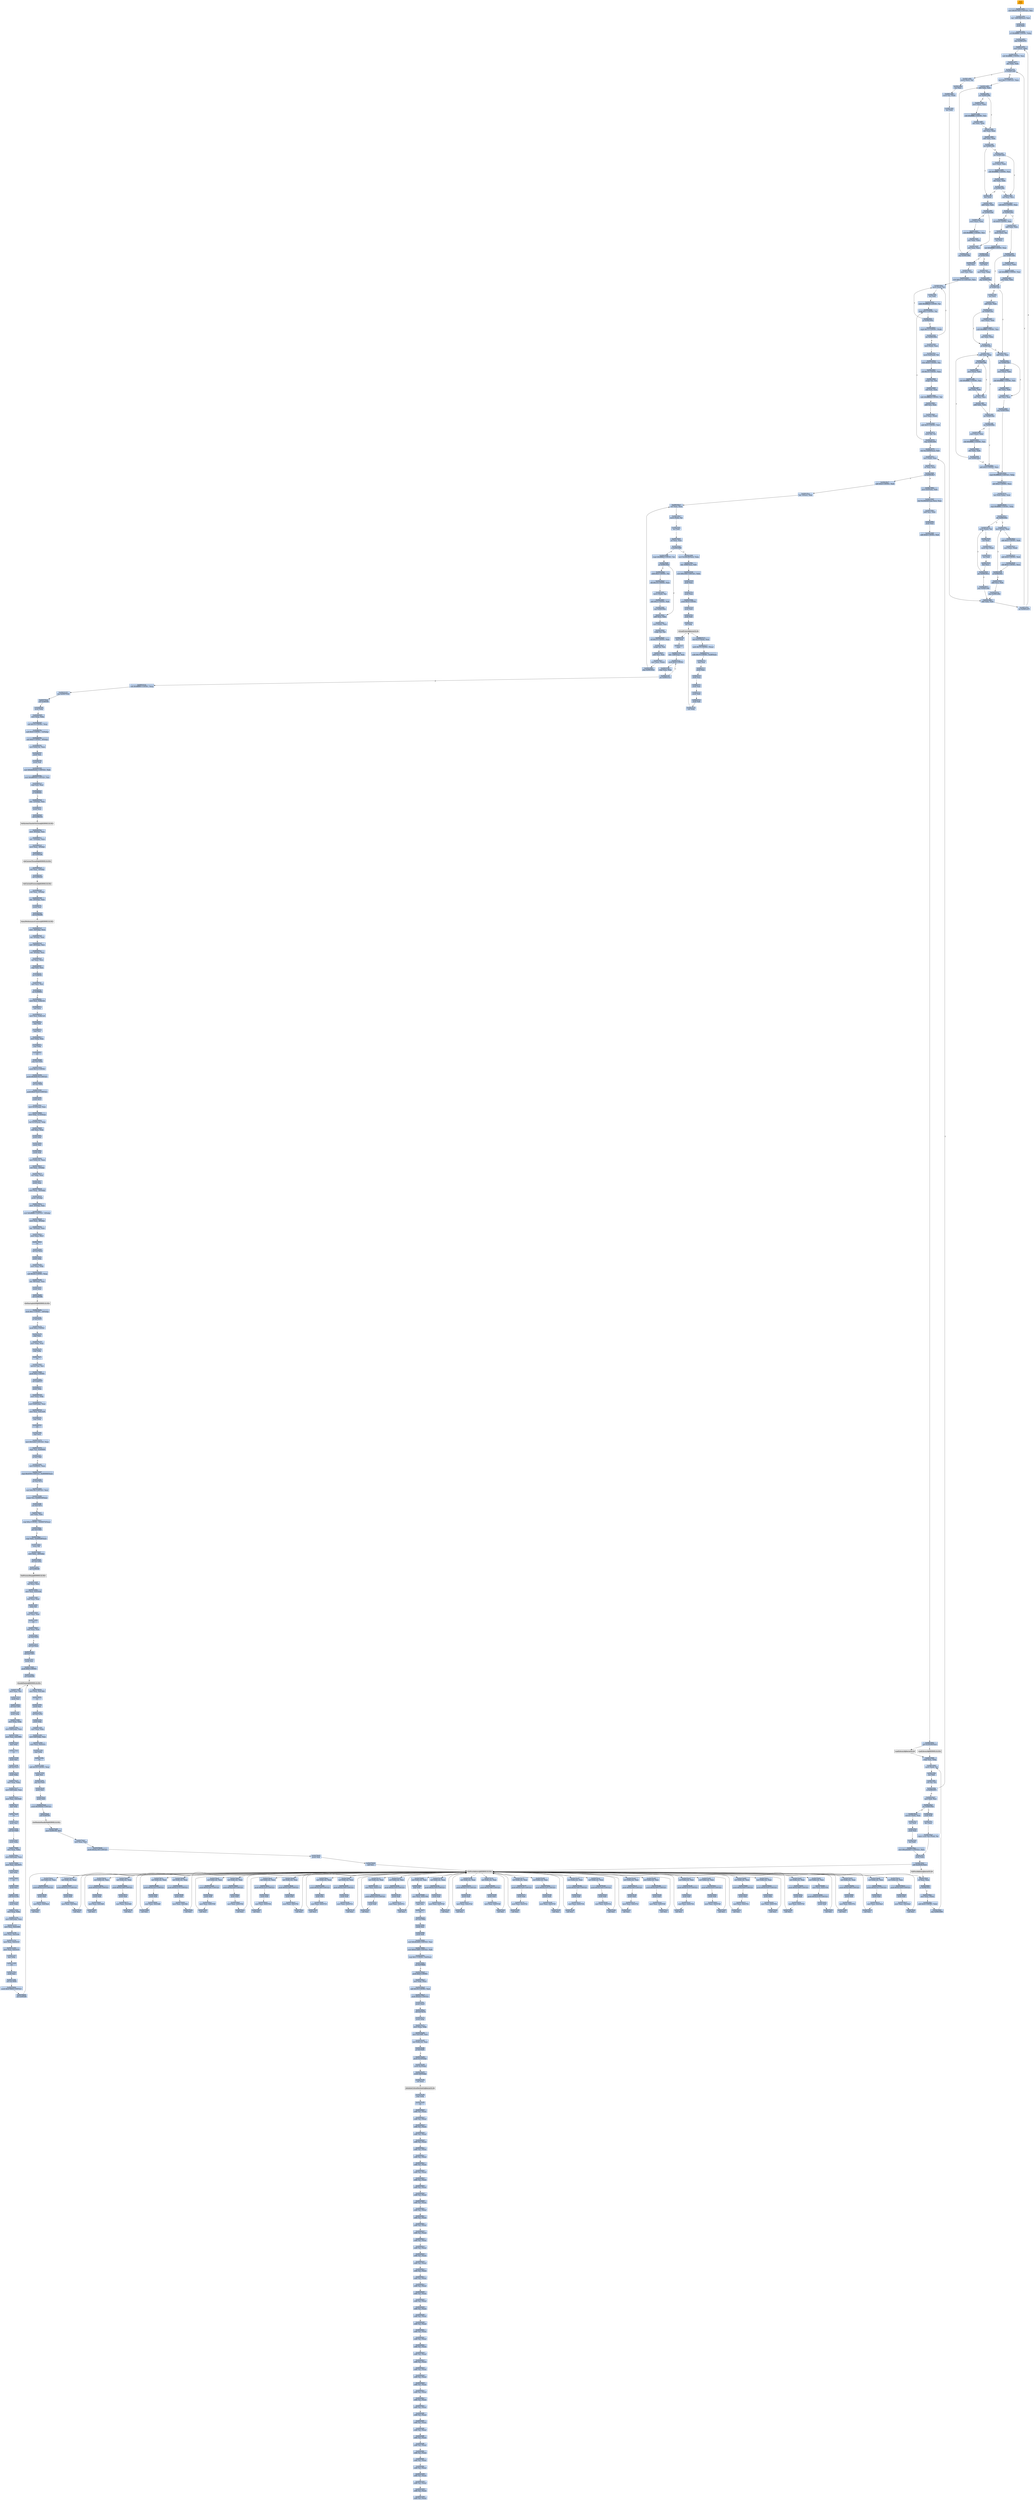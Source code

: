 digraph G {
node[shape=rectangle,style=filled,fillcolor=lightsteelblue,color=lightsteelblue]
bgcolor="transparent"
a0x0061ef50pusha_[label="start\npusha ",fillcolor="orange",color="lightgrey"];
a0x0061ef51movl_0x567000UINT32_esi[label="0x0061ef51\nmovl $0x567000<UINT32>, %esi"];
a0x0061ef56leal__1466368esi__edi[label="0x0061ef56\nleal -1466368(%esi), %edi"];
a0x0061ef5cpushl_edi[label="0x0061ef5c\npushl %edi"];
a0x0061ef5dorl_0xffffffffUINT8_ebp[label="0x0061ef5d\norl $0xffffffff<UINT8>, %ebp"];
a0x0061ef60jmp_0x0061ef72[label="0x0061ef60\njmp 0x0061ef72"];
a0x0061ef72movl_esi__ebx[label="0x0061ef72\nmovl (%esi), %ebx"];
a0x0061ef74subl_0xfffffffcUINT8_esi[label="0x0061ef74\nsubl $0xfffffffc<UINT8>, %esi"];
a0x0061ef77adcl_ebx_ebx[label="0x0061ef77\nadcl %ebx, %ebx"];
a0x0061ef79jb_0x0061ef68[label="0x0061ef79\njb 0x0061ef68"];
a0x0061ef68movb_esi__al[label="0x0061ef68\nmovb (%esi), %al"];
a0x0061ef6aincl_esi[label="0x0061ef6a\nincl %esi"];
a0x0061ef6bmovb_al_edi_[label="0x0061ef6b\nmovb %al, (%edi)"];
a0x0061ef6dincl_edi[label="0x0061ef6d\nincl %edi"];
a0x0061ef6eaddl_ebx_ebx[label="0x0061ef6e\naddl %ebx, %ebx"];
a0x0061ef70jne_0x0061ef79[label="0x0061ef70\njne 0x0061ef79"];
a0x0061ef7bmovl_0x1UINT32_eax[label="0x0061ef7b\nmovl $0x1<UINT32>, %eax"];
a0x0061ef80addl_ebx_ebx[label="0x0061ef80\naddl %ebx, %ebx"];
a0x0061ef82jne_0x0061ef8b[label="0x0061ef82\njne 0x0061ef8b"];
a0x0061ef8badcl_eax_eax[label="0x0061ef8b\nadcl %eax, %eax"];
a0x0061ef8daddl_ebx_ebx[label="0x0061ef8d\naddl %ebx, %ebx"];
a0x0061ef8fjae_0x0061ef9c[label="0x0061ef8f\njae 0x0061ef9c"];
a0x0061ef91jne_0x0061efbb[label="0x0061ef91\njne 0x0061efbb"];
a0x0061efbbxorl_ecx_ecx[label="0x0061efbb\nxorl %ecx, %ecx"];
a0x0061efbdsubl_0x3UINT8_eax[label="0x0061efbd\nsubl $0x3<UINT8>, %eax"];
a0x0061efc0jb_0x0061efd3[label="0x0061efc0\njb 0x0061efd3"];
a0x0061efd3addl_ebx_ebx[label="0x0061efd3\naddl %ebx, %ebx"];
a0x0061efd5jne_0x0061efde[label="0x0061efd5\njne 0x0061efde"];
a0x0061efdejb_0x0061efac[label="0x0061efde\njb 0x0061efac"];
a0x0061efacaddl_ebx_ebx[label="0x0061efac\naddl %ebx, %ebx"];
a0x0061efaejne_0x0061efb7[label="0x0061efae\njne 0x0061efb7"];
a0x0061efb7adcl_ecx_ecx[label="0x0061efb7\nadcl %ecx, %ecx"];
a0x0061efb9jmp_0x0061f00d[label="0x0061efb9\njmp 0x0061f00d"];
a0x0061f00dcmpl_0xfffffb00UINT32_ebp[label="0x0061f00d\ncmpl $0xfffffb00<UINT32>, %ebp"];
a0x0061f013adcl_0x2UINT8_ecx[label="0x0061f013\nadcl $0x2<UINT8>, %ecx"];
a0x0061f016leal_ediebp__edx[label="0x0061f016\nleal (%edi,%ebp), %edx"];
a0x0061f019cmpl_0xfffffffcUINT8_ebp[label="0x0061f019\ncmpl $0xfffffffc<UINT8>, %ebp"];
a0x0061f01cjbe_0x0061f02c[label="0x0061f01c\njbe 0x0061f02c"];
a0x0061f01emovb_edx__al[label="0x0061f01e\nmovb (%edx), %al"];
a0x0061f020incl_edx[label="0x0061f020\nincl %edx"];
a0x0061f021movb_al_edi_[label="0x0061f021\nmovb %al, (%edi)"];
a0x0061f023incl_edi[label="0x0061f023\nincl %edi"];
a0x0061f024decl_ecx[label="0x0061f024\ndecl %ecx"];
a0x0061f025jne_0x0061f01e[label="0x0061f025\njne 0x0061f01e"];
a0x0061f027jmp_0x0061ef6e[label="0x0061f027\njmp 0x0061ef6e"];
a0x0061efc2shll_0x8UINT8_eax[label="0x0061efc2\nshll $0x8<UINT8>, %eax"];
a0x0061efc5movb_esi__al[label="0x0061efc5\nmovb (%esi), %al"];
a0x0061efc7incl_esi[label="0x0061efc7\nincl %esi"];
a0x0061efc8xorl_0xffffffffUINT8_eax[label="0x0061efc8\nxorl $0xffffffff<UINT8>, %eax"];
a0x0061efcbje_0x0061f042[label="0x0061efcb\nje 0x0061f042"];
a0x0061efcdsarl_eax[label="0x0061efcd\nsarl %eax"];
a0x0061efcfmovl_eax_ebp[label="0x0061efcf\nmovl %eax, %ebp"];
a0x0061efd1jmp_0x0061efde[label="0x0061efd1\njmp 0x0061efde"];
a0x0061f02cmovl_edx__eax[label="0x0061f02c\nmovl (%edx), %eax"];
a0x0061f02eaddl_0x4UINT8_edx[label="0x0061f02e\naddl $0x4<UINT8>, %edx"];
a0x0061f031movl_eax_edi_[label="0x0061f031\nmovl %eax, (%edi)"];
a0x0061f033addl_0x4UINT8_edi[label="0x0061f033\naddl $0x4<UINT8>, %edi"];
a0x0061f036subl_0x4UINT8_ecx[label="0x0061f036\nsubl $0x4<UINT8>, %ecx"];
a0x0061f039ja_0x0061f02c[label="0x0061f039\nja 0x0061f02c"];
a0x0061f03baddl_ecx_edi[label="0x0061f03b\naddl %ecx, %edi"];
a0x0061f03djmp_0x0061ef6e[label="0x0061f03d\njmp 0x0061ef6e"];
a0x0061efb0movl_esi__ebx[label="0x0061efb0\nmovl (%esi), %ebx"];
a0x0061efb2subl_0xfffffffcUINT8_esi[label="0x0061efb2\nsubl $0xfffffffc<UINT8>, %esi"];
a0x0061efb5adcl_ebx_ebx[label="0x0061efb5\nadcl %ebx, %ebx"];
a0x0061efe0incl_ecx[label="0x0061efe0\nincl %ecx"];
a0x0061efe1addl_ebx_ebx[label="0x0061efe1\naddl %ebx, %ebx"];
a0x0061efe3jne_0x0061efec[label="0x0061efe3\njne 0x0061efec"];
a0x0061efecjb_0x0061efac[label="0x0061efec\njb 0x0061efac"];
a0x0061ef9cdecl_eax[label="0x0061ef9c\ndecl %eax"];
a0x0061ef9daddl_ebx_ebx[label="0x0061ef9d\naddl %ebx, %ebx"];
a0x0061ef9fjne_0x0061efa8[label="0x0061ef9f\njne 0x0061efa8"];
a0x0061efa8adcl_eax_eax[label="0x0061efa8\nadcl %eax, %eax"];
a0x0061efaajmp_0x0061ef80[label="0x0061efaa\njmp 0x0061ef80"];
a0x0061efeeaddl_ebx_ebx[label="0x0061efee\naddl %ebx, %ebx"];
a0x0061eff0jne_0x0061eff9[label="0x0061eff0\njne 0x0061eff9"];
a0x0061eff9adcl_ecx_ecx[label="0x0061eff9\nadcl %ecx, %ecx"];
a0x0061effbaddl_ebx_ebx[label="0x0061effb\naddl %ebx, %ebx"];
a0x0061effdjae_0x0061efee[label="0x0061effd\njae 0x0061efee"];
a0x0061efffjne_0x0061f00a[label="0x0061efff\njne 0x0061f00a"];
a0x0061f00aaddl_0x2UINT8_ecx[label="0x0061f00a\naddl $0x2<UINT8>, %ecx"];
a0x0061ef84movl_esi__ebx[label="0x0061ef84\nmovl (%esi), %ebx"];
a0x0061ef86subl_0xfffffffcUINT8_esi[label="0x0061ef86\nsubl $0xfffffffc<UINT8>, %esi"];
a0x0061ef89adcl_ebx_ebx[label="0x0061ef89\nadcl %ebx, %ebx"];
a0x0061ef93movl_esi__ebx[label="0x0061ef93\nmovl (%esi), %ebx"];
a0x0061ef95subl_0xfffffffcUINT8_esi[label="0x0061ef95\nsubl $0xfffffffc<UINT8>, %esi"];
a0x0061ef98adcl_ebx_ebx[label="0x0061ef98\nadcl %ebx, %ebx"];
a0x0061ef9ajb_0x0061efbb[label="0x0061ef9a\njb 0x0061efbb"];
a0x0061efe5movl_esi__ebx[label="0x0061efe5\nmovl (%esi), %ebx"];
a0x0061efe7subl_0xfffffffcUINT8_esi[label="0x0061efe7\nsubl $0xfffffffc<UINT8>, %esi"];
a0x0061efeaadcl_ebx_ebx[label="0x0061efea\nadcl %ebx, %ebx"];
a0x0061efd7movl_esi__ebx[label="0x0061efd7\nmovl (%esi), %ebx"];
a0x0061efd9subl_0xfffffffcUINT8_esi[label="0x0061efd9\nsubl $0xfffffffc<UINT8>, %esi"];
a0x0061efdcadcl_ebx_ebx[label="0x0061efdc\nadcl %ebx, %ebx"];
a0x0061eff2movl_esi__ebx[label="0x0061eff2\nmovl (%esi), %ebx"];
a0x0061eff4subl_0xfffffffcUINT8_esi[label="0x0061eff4\nsubl $0xfffffffc<UINT8>, %esi"];
a0x0061eff7adcl_ebx_ebx[label="0x0061eff7\nadcl %ebx, %ebx"];
a0x0061efa1movl_esi__ebx[label="0x0061efa1\nmovl (%esi), %ebx"];
a0x0061efa3subl_0xfffffffcUINT8_esi[label="0x0061efa3\nsubl $0xfffffffc<UINT8>, %esi"];
a0x0061efa6adcl_ebx_ebx[label="0x0061efa6\nadcl %ebx, %ebx"];
a0x0061f001movl_esi__ebx[label="0x0061f001\nmovl (%esi), %ebx"];
a0x0061f003subl_0xfffffffcUINT8_esi[label="0x0061f003\nsubl $0xfffffffc<UINT8>, %esi"];
a0x0061f006adcl_ebx_ebx[label="0x0061f006\nadcl %ebx, %ebx"];
a0x0061f008jae_0x0061efee[label="0x0061f008\njae 0x0061efee"];
a0x0061f042popl_esi[label="0x0061f042\npopl %esi"];
a0x0061f043movl_esi_edi[label="0x0061f043\nmovl %esi, %edi"];
a0x0061f045movl_0x3c72UINT32_ecx[label="0x0061f045\nmovl $0x3c72<UINT32>, %ecx"];
a0x0061f04amovb_edi__al[label="0x0061f04a\nmovb (%edi), %al"];
a0x0061f04cincl_edi[label="0x0061f04c\nincl %edi"];
a0x0061f04dsubb_0xffffffe8UINT8_al[label="0x0061f04d\nsubb $0xffffffe8<UINT8>, %al"];
a0x0061f04fcmpb_0x1UINT8_al[label="0x0061f04f\ncmpb $0x1<UINT8>, %al"];
a0x0061f051ja_0x0061f04a[label="0x0061f051\nja 0x0061f04a"];
a0x0061f053cmpb_0x12UINT8_edi_[label="0x0061f053\ncmpb $0x12<UINT8>, (%edi)"];
a0x0061f056jne_0x0061f04a[label="0x0061f056\njne 0x0061f04a"];
a0x0061f058movl_edi__eax[label="0x0061f058\nmovl (%edi), %eax"];
a0x0061f05amovb_0x4edi__bl[label="0x0061f05a\nmovb 0x4(%edi), %bl"];
a0x0061f05dshrw_0x8UINT8_ax[label="0x0061f05d\nshrw $0x8<UINT8>, %ax"];
a0x0061f061roll_0x10UINT8_eax[label="0x0061f061\nroll $0x10<UINT8>, %eax"];
a0x0061f064xchgb_al_ah[label="0x0061f064\nxchgb %al, %ah"];
a0x0061f066subl_edi_eax[label="0x0061f066\nsubl %edi, %eax"];
a0x0061f068subb_0xffffffe8UINT8_bl[label="0x0061f068\nsubb $0xffffffe8<UINT8>, %bl"];
a0x0061f06baddl_esi_eax[label="0x0061f06b\naddl %esi, %eax"];
a0x0061f06dmovl_eax_edi_[label="0x0061f06d\nmovl %eax, (%edi)"];
a0x0061f06faddl_0x5UINT8_edi[label="0x0061f06f\naddl $0x5<UINT8>, %edi"];
a0x0061f072movb_bl_al[label="0x0061f072\nmovb %bl, %al"];
a0x0061f074loop_0x0061f04f[label="0x0061f074\nloop 0x0061f04f"];
a0x0061f076leal_0x216000esi__edi[label="0x0061f076\nleal 0x216000(%esi), %edi"];
a0x0061f07cmovl_edi__eax[label="0x0061f07c\nmovl (%edi), %eax"];
a0x0061f07eorl_eax_eax[label="0x0061f07e\norl %eax, %eax"];
a0x0061f080je_0x0061f0c7[label="0x0061f080\nje 0x0061f0c7"];
a0x0061f082movl_0x4edi__ebx[label="0x0061f082\nmovl 0x4(%edi), %ebx"];
a0x0061f085leal_0x226b44eaxesi__eax[label="0x0061f085\nleal 0x226b44(%eax,%esi), %eax"];
a0x0061f08caddl_esi_ebx[label="0x0061f08c\naddl %esi, %ebx"];
a0x0061f08epushl_eax[label="0x0061f08e\npushl %eax"];
a0x0061f08faddl_0x8UINT8_edi[label="0x0061f08f\naddl $0x8<UINT8>, %edi"];
a0x0061f092call_0x226c84esi_[label="0x0061f092\ncall 0x226c84(%esi)"];
LoadLibraryA_kernel32_dll[label="LoadLibraryA@kernel32.dll",fillcolor="lightgrey",color="lightgrey"];
a0x0061f098xchgl_eax_ebp[label="0x0061f098\nxchgl %eax, %ebp"];
a0x0061f099movb_edi__al[label="0x0061f099\nmovb (%edi), %al"];
a0x0061f09bincl_edi[label="0x0061f09b\nincl %edi"];
a0x0061f09corb_al_al[label="0x0061f09c\norb %al, %al"];
a0x0061f09eje_0x0061f07c[label="0x0061f09e\nje 0x0061f07c"];
a0x0061f0a0movl_edi_ecx[label="0x0061f0a0\nmovl %edi, %ecx"];
a0x0061f0a2jns_0x0061f0ab[label="0x0061f0a2\njns 0x0061f0ab"];
a0x0061f0abpushl_edi[label="0x0061f0ab\npushl %edi"];
a0x0061f0acdecl_eax[label="0x0061f0ac\ndecl %eax"];
a0x0061f0adrepnz_scasb_es_edi__al[label="0x0061f0ad\nrepnz scasb %es:(%edi), %al"];
a0x0061f0afpushl_ebp[label="0x0061f0af\npushl %ebp"];
a0x0061f0b0call_0x226c8cesi_[label="0x0061f0b0\ncall 0x226c8c(%esi)"];
GetProcAddress_kernel32_dll[label="GetProcAddress@kernel32.dll",fillcolor="lightgrey",color="lightgrey"];
a0x0061f0b6orl_eax_eax[label="0x0061f0b6\norl %eax, %eax"];
a0x0061f0b8je_0x0061f0c1[label="0x0061f0b8\nje 0x0061f0c1"];
a0x0061f0bamovl_eax_ebx_[label="0x0061f0ba\nmovl %eax, (%ebx)"];
a0x0061f0bcaddl_0x4UINT8_ebx[label="0x0061f0bc\naddl $0x4<UINT8>, %ebx"];
a0x0061f0bfjmp_0x0061f099[label="0x0061f0bf\njmp 0x0061f099"];
GetProcAddress_KERNEL32_DLL[label="GetProcAddress@KERNEL32.DLL",fillcolor="lightgrey",color="lightgrey"];
LoadLibraryA_KERNEL32_DLL[label="LoadLibraryA@KERNEL32.DLL",fillcolor="lightgrey",color="lightgrey"];
a0x0061f0a4movzwl_edi__eax[label="0x0061f0a4\nmovzwl (%edi), %eax"];
a0x0061f0a7incl_edi[label="0x0061f0a7\nincl %edi"];
a0x0061f0a8pushl_eax[label="0x0061f0a8\npushl %eax"];
a0x0061f0a9incl_edi[label="0x0061f0a9\nincl %edi"];
a0x0061f0aamovl_0xaef24857UINT32_ecx[label="0x0061f0aa\nmovl $0xaef24857<UINT32>, %ecx"];
a0x0061f0c7addl_0x4UINT8_edi[label="0x0061f0c7\naddl $0x4<UINT8>, %edi"];
a0x0061f0caleal__4esi__ebx[label="0x0061f0ca\nleal -4(%esi), %ebx"];
a0x0061f0cdxorl_eax_eax[label="0x0061f0cd\nxorl %eax, %eax"];
a0x0061f0cfmovb_edi__al[label="0x0061f0cf\nmovb (%edi), %al"];
a0x0061f0d1incl_edi[label="0x0061f0d1\nincl %edi"];
a0x0061f0d2orl_eax_eax[label="0x0061f0d2\norl %eax, %eax"];
a0x0061f0d4je_0x0061f0f8[label="0x0061f0d4\nje 0x0061f0f8"];
a0x0061f0d6cmpb_0xffffffefUINT8_al[label="0x0061f0d6\ncmpb $0xffffffef<UINT8>, %al"];
a0x0061f0d8ja_0x0061f0eb[label="0x0061f0d8\nja 0x0061f0eb"];
a0x0061f0daaddl_eax_ebx[label="0x0061f0da\naddl %eax, %ebx"];
a0x0061f0dcmovl_ebx__eax[label="0x0061f0dc\nmovl (%ebx), %eax"];
a0x0061f0dexchgb_al_ah[label="0x0061f0de\nxchgb %al, %ah"];
a0x0061f0e0roll_0x10UINT8_eax[label="0x0061f0e0\nroll $0x10<UINT8>, %eax"];
a0x0061f0e3xchgb_al_ah[label="0x0061f0e3\nxchgb %al, %ah"];
a0x0061f0e5addl_esi_eax[label="0x0061f0e5\naddl %esi, %eax"];
a0x0061f0e7movl_eax_ebx_[label="0x0061f0e7\nmovl %eax, (%ebx)"];
a0x0061f0e9jmp_0x0061f0cd[label="0x0061f0e9\njmp 0x0061f0cd"];
a0x0061f0ebandb_0xfUINT8_al[label="0x0061f0eb\nandb $0xf<UINT8>, %al"];
a0x0061f0edshll_0x10UINT8_eax[label="0x0061f0ed\nshll $0x10<UINT8>, %eax"];
a0x0061f0f0movw_edi__ax[label="0x0061f0f0\nmovw (%edi), %ax"];
a0x0061f0f3addl_0x2UINT8_edi[label="0x0061f0f3\naddl $0x2<UINT8>, %edi"];
a0x0061f0f6jmp_0x0061f0da[label="0x0061f0f6\njmp 0x0061f0da"];
a0x0061f0f8movl_0x226c90esi__ebp[label="0x0061f0f8\nmovl 0x226c90(%esi), %ebp"];
a0x0061f0feleal__4096esi__edi[label="0x0061f0fe\nleal -4096(%esi), %edi"];
a0x0061f104movl_0x1000UINT32_ebx[label="0x0061f104\nmovl $0x1000<UINT32>, %ebx"];
a0x0061f109pushl_eax[label="0x0061f109\npushl %eax"];
a0x0061f10apushl_esp[label="0x0061f10a\npushl %esp"];
a0x0061f10bpushl_0x4UINT8[label="0x0061f10b\npushl $0x4<UINT8>"];
a0x0061f10dpushl_ebx[label="0x0061f10d\npushl %ebx"];
a0x0061f10epushl_edi[label="0x0061f10e\npushl %edi"];
a0x0061f10fcall_ebp[label="0x0061f10f\ncall %ebp"];
VirtualProtect_kernel32_dll[label="VirtualProtect@kernel32.dll",fillcolor="lightgrey",color="lightgrey"];
a0x0061f111leal_0x237edi__eax[label="0x0061f111\nleal 0x237(%edi), %eax"];
a0x0061f117andb_0x7fUINT8_eax_[label="0x0061f117\nandb $0x7f<UINT8>, (%eax)"];
a0x0061f11aandb_0x7fUINT8_0x28eax_[label="0x0061f11a\nandb $0x7f<UINT8>, 0x28(%eax)"];
a0x0061f11epopl_eax[label="0x0061f11e\npopl %eax"];
a0x0061f11fpushl_eax[label="0x0061f11f\npushl %eax"];
a0x0061f120pushl_esp[label="0x0061f120\npushl %esp"];
a0x0061f121pushl_eax[label="0x0061f121\npushl %eax"];
a0x0061f122pushl_ebx[label="0x0061f122\npushl %ebx"];
a0x0061f123pushl_edi[label="0x0061f123\npushl %edi"];
a0x0061f124call_ebp[label="0x0061f124\ncall %ebp"];
a0x0061f126popl_eax[label="0x0061f126\npopl %eax"];
a0x0061f127popa_[label="0x0061f127\npopa "];
a0x0061f128leal__128esp__eax[label="0x0061f128\nleal -128(%esp), %eax"];
a0x0061f12cpushl_0x0UINT8[label="0x0061f12c\npushl $0x0<UINT8>"];
a0x0061f12ecmpl_eax_esp[label="0x0061f12e\ncmpl %eax, %esp"];
a0x0061f130jne_0x0061f12c[label="0x0061f130\njne 0x0061f12c"];
a0x0061f132subl_0xffffff80UINT8_esp[label="0x0061f132\nsubl $0xffffff80<UINT8>, %esp"];
a0x0061f135jmp_0x004755cb[label="0x0061f135\njmp 0x004755cb"];
a0x004755cbcall_0x480584[label="0x004755cb\ncall 0x480584"];
a0x00480584pushl_ebp[label="0x00480584\npushl %ebp"];
a0x00480585movl_esp_ebp[label="0x00480585\nmovl %esp, %ebp"];
a0x00480587subl_0x14UINT8_esp[label="0x00480587\nsubl $0x14<UINT8>, %esp"];
a0x0048058aandl_0x0UINT8__12ebp_[label="0x0048058a\nandl $0x0<UINT8>, -12(%ebp)"];
a0x0048058eandl_0x0UINT8__8ebp_[label="0x0048058e\nandl $0x0<UINT8>, -8(%ebp)"];
a0x00480592movl_0x4bc1dc_eax[label="0x00480592\nmovl 0x4bc1dc, %eax"];
a0x00480597pushl_esi[label="0x00480597\npushl %esi"];
a0x00480598pushl_edi[label="0x00480598\npushl %edi"];
a0x00480599movl_0xbb40e64eUINT32_edi[label="0x00480599\nmovl $0xbb40e64e<UINT32>, %edi"];
a0x0048059emovl_0xffff0000UINT32_esi[label="0x0048059e\nmovl $0xffff0000<UINT32>, %esi"];
a0x004805a3cmpl_edi_eax[label="0x004805a3\ncmpl %edi, %eax"];
a0x004805a5je_0x4805b4[label="0x004805a5\nje 0x4805b4"];
a0x004805b4leal__12ebp__eax[label="0x004805b4\nleal -12(%ebp), %eax"];
a0x004805b7pushl_eax[label="0x004805b7\npushl %eax"];
a0x004805b8call_0x490310[label="0x004805b8\ncall 0x490310"];
GetSystemTimeAsFileTime_KERNEL32_DLL[label="GetSystemTimeAsFileTime@KERNEL32.DLL",fillcolor="lightgrey",color="lightgrey"];
a0x004805bemovl__8ebp__eax[label="0x004805be\nmovl -8(%ebp), %eax"];
a0x004805c1xorl__12ebp__eax[label="0x004805c1\nxorl -12(%ebp), %eax"];
a0x004805c4movl_eax__4ebp_[label="0x004805c4\nmovl %eax, -4(%ebp)"];
a0x004805c7call_0x4902d8[label="0x004805c7\ncall 0x4902d8"];
GetCurrentThreadId_KERNEL32_DLL[label="GetCurrentThreadId@KERNEL32.DLL",fillcolor="lightgrey",color="lightgrey"];
a0x004805cdxorl_eax__4ebp_[label="0x004805cd\nxorl %eax, -4(%ebp)"];
a0x004805d0call_0x490220[label="0x004805d0\ncall 0x490220"];
GetCurrentProcessId_KERNEL32_DLL[label="GetCurrentProcessId@KERNEL32.DLL",fillcolor="lightgrey",color="lightgrey"];
a0x004805d6xorl_eax__4ebp_[label="0x004805d6\nxorl %eax, -4(%ebp)"];
a0x004805d9leal__20ebp__eax[label="0x004805d9\nleal -20(%ebp), %eax"];
a0x004805dcpushl_eax[label="0x004805dc\npushl %eax"];
a0x004805ddcall_0x490208[label="0x004805dd\ncall 0x490208"];
QueryPerformanceCounter_KERNEL32_DLL[label="QueryPerformanceCounter@KERNEL32.DLL",fillcolor="lightgrey",color="lightgrey"];
a0x004805e3movl__16ebp__ecx[label="0x004805e3\nmovl -16(%ebp), %ecx"];
a0x004805e6leal__4ebp__eax[label="0x004805e6\nleal -4(%ebp), %eax"];
a0x004805e9xorl__20ebp__ecx[label="0x004805e9\nxorl -20(%ebp), %ecx"];
a0x004805ecxorl__4ebp__ecx[label="0x004805ec\nxorl -4(%ebp), %ecx"];
a0x004805efxorl_eax_ecx[label="0x004805ef\nxorl %eax, %ecx"];
a0x004805f1cmpl_edi_ecx[label="0x004805f1\ncmpl %edi, %ecx"];
a0x004805f3jne_0x4805fc[label="0x004805f3\njne 0x4805fc"];
a0x004805fctestl_ecx_esi[label="0x004805fc\ntestl %ecx, %esi"];
a0x004805fejne_0x48060c[label="0x004805fe\njne 0x48060c"];
a0x0048060cmovl_ecx_0x4bc1dc[label="0x0048060c\nmovl %ecx, 0x4bc1dc"];
a0x00480612notl_ecx[label="0x00480612\nnotl %ecx"];
a0x00480614movl_ecx_0x4bc1e0[label="0x00480614\nmovl %ecx, 0x4bc1e0"];
a0x0048061apopl_edi[label="0x0048061a\npopl %edi"];
a0x0048061bpopl_esi[label="0x0048061b\npopl %esi"];
a0x0048061cmovl_ebp_esp[label="0x0048061c\nmovl %ebp, %esp"];
a0x0048061epopl_ebp[label="0x0048061e\npopl %ebp"];
a0x0048061fret[label="0x0048061f\nret"];
a0x004755d0jmp_0x475454[label="0x004755d0\njmp 0x475454"];
a0x00475454pushl_0x14UINT8[label="0x00475454\npushl $0x14<UINT8>"];
a0x00475456pushl_0x4b9278UINT32[label="0x00475456\npushl $0x4b9278<UINT32>"];
a0x0047545bcall_0x4795f0[label="0x0047545b\ncall 0x4795f0"];
a0x004795f0pushl_0x4752c0UINT32[label="0x004795f0\npushl $0x4752c0<UINT32>"];
a0x004795f5pushl_fs_0[label="0x004795f5\npushl %fs:0"];
a0x004795fcmovl_0x10esp__eax[label="0x004795fc\nmovl 0x10(%esp), %eax"];
a0x00479600movl_ebp_0x10esp_[label="0x00479600\nmovl %ebp, 0x10(%esp)"];
a0x00479604leal_0x10esp__ebp[label="0x00479604\nleal 0x10(%esp), %ebp"];
a0x00479608subl_eax_esp[label="0x00479608\nsubl %eax, %esp"];
a0x0047960apushl_ebx[label="0x0047960a\npushl %ebx"];
a0x0047960bpushl_esi[label="0x0047960b\npushl %esi"];
a0x0047960cpushl_edi[label="0x0047960c\npushl %edi"];
a0x0047960dmovl_0x4bc1dc_eax[label="0x0047960d\nmovl 0x4bc1dc, %eax"];
a0x00479612xorl_eax__4ebp_[label="0x00479612\nxorl %eax, -4(%ebp)"];
a0x00479615xorl_ebp_eax[label="0x00479615\nxorl %ebp, %eax"];
a0x00479617pushl_eax[label="0x00479617\npushl %eax"];
a0x00479618movl_esp__24ebp_[label="0x00479618\nmovl %esp, -24(%ebp)"];
a0x0047961bpushl__8ebp_[label="0x0047961b\npushl -8(%ebp)"];
a0x0047961emovl__4ebp__eax[label="0x0047961e\nmovl -4(%ebp), %eax"];
a0x00479621movl_0xfffffffeUINT32__4ebp_[label="0x00479621\nmovl $0xfffffffe<UINT32>, -4(%ebp)"];
a0x00479628movl_eax__8ebp_[label="0x00479628\nmovl %eax, -8(%ebp)"];
a0x0047962bleal__16ebp__eax[label="0x0047962b\nleal -16(%ebp), %eax"];
a0x0047962emovl_eax_fs_0[label="0x0047962e\nmovl %eax, %fs:0"];
a0x00479634ret[label="0x00479634\nret"];
a0x00475460call_0x479a5a[label="0x00475460\ncall 0x479a5a"];
a0x00479a5apushl_ebp[label="0x00479a5a\npushl %ebp"];
a0x00479a5bmovl_esp_ebp[label="0x00479a5b\nmovl %esp, %ebp"];
a0x00479a5dsubl_0x44UINT8_esp[label="0x00479a5d\nsubl $0x44<UINT8>, %esp"];
a0x00479a60leal__68ebp__eax[label="0x00479a60\nleal -68(%ebp), %eax"];
a0x00479a63pushl_eax[label="0x00479a63\npushl %eax"];
a0x00479a64call_0x490388[label="0x00479a64\ncall 0x490388"];
GetStartupInfoW_KERNEL32_DLL[label="GetStartupInfoW@KERNEL32.DLL",fillcolor="lightgrey",color="lightgrey"];
a0x00479a6atestb_0x1UINT8__24ebp_[label="0x00479a6a\ntestb $0x1<UINT8>, -24(%ebp)"];
a0x00479a6eje_0x479a76[label="0x00479a6e\nje 0x479a76"];
a0x00479a76pushl_0xaUINT8[label="0x00479a76\npushl $0xa<UINT8>"];
a0x00479a78popl_eax[label="0x00479a78\npopl %eax"];
a0x00479a79movl_ebp_esp[label="0x00479a79\nmovl %ebp, %esp"];
a0x00479a7bpopl_ebp[label="0x00479a7b\npopl %ebp"];
a0x00479a7cret[label="0x00479a7c\nret"];
a0x00475465movzwl_ax_esi[label="0x00475465\nmovzwl %ax, %esi"];
a0x00475468pushl_0x2UINT8[label="0x00475468\npushl $0x2<UINT8>"];
a0x0047546acall_0x480537[label="0x0047546a\ncall 0x480537"];
a0x00480537pushl_ebp[label="0x00480537\npushl %ebp"];
a0x00480538movl_esp_ebp[label="0x00480538\nmovl %esp, %ebp"];
a0x0048053amovl_0x8ebp__eax[label="0x0048053a\nmovl 0x8(%ebp), %eax"];
a0x0048053dmovl_eax_0x4c3cd8[label="0x0048053d\nmovl %eax, 0x4c3cd8"];
a0x00480542popl_ebp[label="0x00480542\npopl %ebp"];
a0x00480543ret[label="0x00480543\nret"];
a0x0047546fpopl_ecx[label="0x0047546f\npopl %ecx"];
a0x00475470movl_0x5a4dUINT32_eax[label="0x00475470\nmovl $0x5a4d<UINT32>, %eax"];
a0x00475475cmpw_ax_0x400000[label="0x00475475\ncmpw %ax, 0x400000"];
a0x0047547cje_0x475482[label="0x0047547c\nje 0x475482"];
a0x00475482movl_0x40003c_eax[label="0x00475482\nmovl 0x40003c, %eax"];
a0x00475487cmpl_0x4550UINT32_0x400000eax_[label="0x00475487\ncmpl $0x4550<UINT32>, 0x400000(%eax)"];
a0x00475491jne_0x47547e[label="0x00475491\njne 0x47547e"];
a0x00475493movl_0x10bUINT32_ecx[label="0x00475493\nmovl $0x10b<UINT32>, %ecx"];
a0x00475498cmpw_cx_0x400018eax_[label="0x00475498\ncmpw %cx, 0x400018(%eax)"];
a0x0047549fjne_0x47547e[label="0x0047549f\njne 0x47547e"];
a0x004754a1xorl_ebx_ebx[label="0x004754a1\nxorl %ebx, %ebx"];
a0x004754a3cmpl_0xeUINT8_0x400074eax_[label="0x004754a3\ncmpl $0xe<UINT8>, 0x400074(%eax)"];
a0x004754aajbe_0x4754b5[label="0x004754aa\njbe 0x4754b5"];
a0x004754accmpl_ebx_0x4000e8eax_[label="0x004754ac\ncmpl %ebx, 0x4000e8(%eax)"];
a0x004754b2setne_bl[label="0x004754b2\nsetne %bl"];
a0x004754b5movl_ebx__28ebp_[label="0x004754b5\nmovl %ebx, -28(%ebp)"];
a0x004754b8call_0x47a442[label="0x004754b8\ncall 0x47a442"];
a0x0047a442call_0x490248[label="0x0047a442\ncall 0x490248"];
GetProcessHeap_KERNEL32_DLL[label="GetProcessHeap@KERNEL32.DLL",fillcolor="lightgrey",color="lightgrey"];
a0x0047a448xorl_ecx_ecx[label="0x0047a448\nxorl %ecx, %ecx"];
a0x0047a44amovl_eax_0x4c4328[label="0x0047a44a\nmovl %eax, 0x4c4328"];
a0x0047a44ftestl_eax_eax[label="0x0047a44f\ntestl %eax, %eax"];
a0x0047a451setne_cl[label="0x0047a451\nsetne %cl"];
a0x0047a454movl_ecx_eax[label="0x0047a454\nmovl %ecx, %eax"];
a0x0047a456ret[label="0x0047a456\nret"];
a0x004754bdtestl_eax_eax[label="0x004754bd\ntestl %eax, %eax"];
a0x004754bfjne_0x4754c9[label="0x004754bf\njne 0x4754c9"];
a0x004754c9call_0x476a2e[label="0x004754c9\ncall 0x476a2e"];
a0x00476a2ecall_0x471927[label="0x00476a2e\ncall 0x471927"];
a0x00471927pushl_esi[label="0x00471927\npushl %esi"];
a0x00471928pushl_0x0UINT8[label="0x00471928\npushl $0x0<UINT8>"];
a0x0047192acall_0x490268[label="0x0047192a\ncall 0x490268"];
EncodePointer_KERNEL32_DLL[label="EncodePointer@KERNEL32.DLL",fillcolor="lightgrey",color="lightgrey"];
a0x00471930movl_eax_esi[label="0x00471930\nmovl %eax, %esi"];
a0x00471932pushl_esi[label="0x00471932\npushl %esi"];
a0x00471933call_0x473397[label="0x00471933\ncall 0x473397"];
a0x00473397pushl_ebp[label="0x00473397\npushl %ebp"];
a0x00473398movl_esp_ebp[label="0x00473398\nmovl %esp, %ebp"];
a0x0047339amovl_0x8ebp__eax[label="0x0047339a\nmovl 0x8(%ebp), %eax"];
a0x0047339dmovl_eax_0x4c3804[label="0x0047339d\nmovl %eax, 0x4c3804"];
a0x004733a2popl_ebp[label="0x004733a2\npopl %ebp"];
a0x004733a3ret[label="0x004733a3\nret"];
a0x00471938pushl_esi[label="0x00471938\npushl %esi"];
a0x00471939call_0x475a14[label="0x00471939\ncall 0x475a14"];
a0x00475a14pushl_ebp[label="0x00475a14\npushl %ebp"];
a0x00475a15movl_esp_ebp[label="0x00475a15\nmovl %esp, %ebp"];
a0x00475a17movl_0x8ebp__eax[label="0x00475a17\nmovl 0x8(%ebp), %eax"];
a0x00475a1amovl_eax_0x4c3b40[label="0x00475a1a\nmovl %eax, 0x4c3b40"];
a0x00475a1fpopl_ebp[label="0x00475a1f\npopl %ebp"];
a0x00475a20ret[label="0x00475a20\nret"];
a0x0047193epushl_esi[label="0x0047193e\npushl %esi"];
a0x0047193fcall_0x479487[label="0x0047193f\ncall 0x479487"];
a0x00479487pushl_ebp[label="0x00479487\npushl %ebp"];
a0x00479488movl_esp_ebp[label="0x00479488\nmovl %esp, %ebp"];
a0x0047948amovl_0x8ebp__eax[label="0x0047948a\nmovl 0x8(%ebp), %eax"];
a0x0047948dmovl_eax_0x4c3b74[label="0x0047948d\nmovl %eax, 0x4c3b74"];
a0x00479492popl_ebp[label="0x00479492\npopl %ebp"];
a0x00479493ret[label="0x00479493\nret"];
a0x00471944pushl_esi[label="0x00471944\npushl %esi"];
a0x00471945call_0x47a14d[label="0x00471945\ncall 0x47a14d"];
a0x0047a14dpushl_ebp[label="0x0047a14d\npushl %ebp"];
a0x0047a14emovl_esp_ebp[label="0x0047a14e\nmovl %esp, %ebp"];
a0x0047a150movl_0x8ebp__eax[label="0x0047a150\nmovl 0x8(%ebp), %eax"];
a0x0047a153movl_eax_0x4c4308[label="0x0047a153\nmovl %eax, 0x4c4308"];
a0x0047a158movl_eax_0x4c430c[label="0x0047a158\nmovl %eax, 0x4c430c"];
a0x0047a15dmovl_eax_0x4c4310[label="0x0047a15d\nmovl %eax, 0x4c4310"];
a0x0047a162movl_eax_0x4c4314[label="0x0047a162\nmovl %eax, 0x4c4314"];
a0x0047a167popl_ebp[label="0x0047a167\npopl %ebp"];
a0x0047a168ret[label="0x0047a168\nret"];
a0x0047194apushl_esi[label="0x0047194a\npushl %esi"];
a0x0047194bcall_0x47864b[label="0x0047194b\ncall 0x47864b"];
a0x0047864bpushl_0x478604UINT32[label="0x0047864b\npushl $0x478604<UINT32>"];
a0x00478650call_0x490268[label="0x00478650\ncall 0x490268"];
a0x00478656movl_eax_0x4c3b6c[label="0x00478656\nmovl %eax, 0x4c3b6c"];
a0x0047865bret[label="0x0047865b\nret"];
a0x00471950pushl_esi[label="0x00471950\npushl %esi"];
a0x00471951call_0x47a35e[label="0x00471951\ncall 0x47a35e"];
a0x0047a35epushl_ebp[label="0x0047a35e\npushl %ebp"];
a0x0047a35fmovl_esp_ebp[label="0x0047a35f\nmovl %esp, %ebp"];
a0x0047a361movl_0x8ebp__eax[label="0x0047a361\nmovl 0x8(%ebp), %eax"];
a0x0047a364movl_eax_0x4c431c[label="0x0047a364\nmovl %eax, 0x4c431c"];
a0x0047a369popl_ebp[label="0x0047a369\npopl %ebp"];
a0x0047a36aret[label="0x0047a36a\nret"];
a0x00471956addl_0x18UINT8_esp[label="0x00471956\naddl $0x18<UINT8>, %esp"];
a0x00471959popl_esi[label="0x00471959\npopl %esi"];
a0x0047195ajmp_0x479aeb[label="0x0047195a\njmp 0x479aeb"];
a0x00479aebpushl_esi[label="0x00479aeb\npushl %esi"];
a0x00479aecpushl_edi[label="0x00479aec\npushl %edi"];
a0x00479aedpushl_0x49d59cUINT32[label="0x00479aed\npushl $0x49d59c<UINT32>"];
a0x00479af2call_0x490348[label="0x00479af2\ncall 0x490348"];
GetModuleHandleW_KERNEL32_DLL[label="GetModuleHandleW@KERNEL32.DLL",fillcolor="lightgrey",color="lightgrey"];
a0x00479af8movl_0x490358_esi[label="0x00479af8\nmovl 0x490358, %esi"];
a0x00479afemovl_eax_edi[label="0x00479afe\nmovl %eax, %edi"];
a0x00479b00pushl_0x4ac1f0UINT32[label="0x00479b00\npushl $0x4ac1f0<UINT32>"];
a0x00479b05pushl_edi[label="0x00479b05\npushl %edi"];
a0x00479b06call_esi[label="0x00479b06\ncall %esi"];
a0x00479b08xorl_0x4bc1dc_eax[label="0x00479b08\nxorl 0x4bc1dc, %eax"];
a0x00479b0epushl_0x4ac1fcUINT32[label="0x00479b0e\npushl $0x4ac1fc<UINT32>"];
a0x00479b13pushl_edi[label="0x00479b13\npushl %edi"];
a0x00479b14movl_eax_0x4c56e0[label="0x00479b14\nmovl %eax, 0x4c56e0"];
a0x00479b19call_esi[label="0x00479b19\ncall %esi"];
a0x00479b1bxorl_0x4bc1dc_eax[label="0x00479b1b\nxorl 0x4bc1dc, %eax"];
a0x00479b21pushl_0x4ac204UINT32[label="0x00479b21\npushl $0x4ac204<UINT32>"];
a0x00479b26pushl_edi[label="0x00479b26\npushl %edi"];
a0x00479b27movl_eax_0x4c56e4[label="0x00479b27\nmovl %eax, 0x4c56e4"];
a0x00479b2ccall_esi[label="0x00479b2c\ncall %esi"];
a0x00479b2exorl_0x4bc1dc_eax[label="0x00479b2e\nxorl 0x4bc1dc, %eax"];
a0x00479b34pushl_0x4ac210UINT32[label="0x00479b34\npushl $0x4ac210<UINT32>"];
a0x00479b39pushl_edi[label="0x00479b39\npushl %edi"];
a0x00479b3amovl_eax_0x4c56e8[label="0x00479b3a\nmovl %eax, 0x4c56e8"];
a0x00479b3fcall_esi[label="0x00479b3f\ncall %esi"];
a0x00479b41xorl_0x4bc1dc_eax[label="0x00479b41\nxorl 0x4bc1dc, %eax"];
a0x00479b47pushl_0x4ac21cUINT32[label="0x00479b47\npushl $0x4ac21c<UINT32>"];
a0x00479b4cpushl_edi[label="0x00479b4c\npushl %edi"];
a0x00479b4dmovl_eax_0x4c56ec[label="0x00479b4d\nmovl %eax, 0x4c56ec"];
a0x00479b52call_esi[label="0x00479b52\ncall %esi"];
a0x00479b54xorl_0x4bc1dc_eax[label="0x00479b54\nxorl 0x4bc1dc, %eax"];
a0x00479b5apushl_0x4ac238UINT32[label="0x00479b5a\npushl $0x4ac238<UINT32>"];
a0x00479b5fpushl_edi[label="0x00479b5f\npushl %edi"];
a0x00479b60movl_eax_0x4c56f0[label="0x00479b60\nmovl %eax, 0x4c56f0"];
a0x00479b65call_esi[label="0x00479b65\ncall %esi"];
a0x00479b67xorl_0x4bc1dc_eax[label="0x00479b67\nxorl 0x4bc1dc, %eax"];
a0x00479b6dpushl_0x4ac248UINT32[label="0x00479b6d\npushl $0x4ac248<UINT32>"];
a0x00479b72pushl_edi[label="0x00479b72\npushl %edi"];
a0x00479b73movl_eax_0x4c56f4[label="0x00479b73\nmovl %eax, 0x4c56f4"];
a0x00479b78call_esi[label="0x00479b78\ncall %esi"];
a0x00479b7axorl_0x4bc1dc_eax[label="0x00479b7a\nxorl 0x4bc1dc, %eax"];
a0x00479b80pushl_0x4ac25cUINT32[label="0x00479b80\npushl $0x4ac25c<UINT32>"];
a0x00479b85pushl_edi[label="0x00479b85\npushl %edi"];
a0x00479b86movl_eax_0x4c56f8[label="0x00479b86\nmovl %eax, 0x4c56f8"];
a0x00479b8bcall_esi[label="0x00479b8b\ncall %esi"];
a0x00479b8dxorl_0x4bc1dc_eax[label="0x00479b8d\nxorl 0x4bc1dc, %eax"];
a0x00479b93pushl_0x4ac274UINT32[label="0x00479b93\npushl $0x4ac274<UINT32>"];
a0x00479b98pushl_edi[label="0x00479b98\npushl %edi"];
a0x00479b99movl_eax_0x4c56fc[label="0x00479b99\nmovl %eax, 0x4c56fc"];
a0x00479b9ecall_esi[label="0x00479b9e\ncall %esi"];
a0x00479ba0xorl_0x4bc1dc_eax[label="0x00479ba0\nxorl 0x4bc1dc, %eax"];
a0x00479ba6pushl_0x4ac28cUINT32[label="0x00479ba6\npushl $0x4ac28c<UINT32>"];
a0x00479babpushl_edi[label="0x00479bab\npushl %edi"];
a0x00479bacmovl_eax_0x4c5700[label="0x00479bac\nmovl %eax, 0x4c5700"];
a0x00479bb1call_esi[label="0x00479bb1\ncall %esi"];
a0x00479bb3xorl_0x4bc1dc_eax[label="0x00479bb3\nxorl 0x4bc1dc, %eax"];
a0x00479bb9pushl_0x4ac2a0UINT32[label="0x00479bb9\npushl $0x4ac2a0<UINT32>"];
a0x00479bbepushl_edi[label="0x00479bbe\npushl %edi"];
a0x00479bbfmovl_eax_0x4c5704[label="0x00479bbf\nmovl %eax, 0x4c5704"];
a0x00479bc4call_esi[label="0x00479bc4\ncall %esi"];
a0x00479bc6xorl_0x4bc1dc_eax[label="0x00479bc6\nxorl 0x4bc1dc, %eax"];
a0x00479bccpushl_0x4ac2c0UINT32[label="0x00479bcc\npushl $0x4ac2c0<UINT32>"];
a0x00479bd1pushl_edi[label="0x00479bd1\npushl %edi"];
a0x00479bd2movl_eax_0x4c5708[label="0x00479bd2\nmovl %eax, 0x4c5708"];
a0x00479bd7call_esi[label="0x00479bd7\ncall %esi"];
a0x00479bd9xorl_0x4bc1dc_eax[label="0x00479bd9\nxorl 0x4bc1dc, %eax"];
a0x00479bdfpushl_0x4ac2d8UINT32[label="0x00479bdf\npushl $0x4ac2d8<UINT32>"];
a0x00479be4pushl_edi[label="0x00479be4\npushl %edi"];
a0x00479be5movl_eax_0x4c570c[label="0x00479be5\nmovl %eax, 0x4c570c"];
a0x00479beacall_esi[label="0x00479bea\ncall %esi"];
a0x00479becxorl_0x4bc1dc_eax[label="0x00479bec\nxorl 0x4bc1dc, %eax"];
a0x00479bf2pushl_0x4ac2f0UINT32[label="0x00479bf2\npushl $0x4ac2f0<UINT32>"];
a0x00479bf7pushl_edi[label="0x00479bf7\npushl %edi"];
a0x00479bf8movl_eax_0x4c5710[label="0x00479bf8\nmovl %eax, 0x4c5710"];
a0x00479bfdcall_esi[label="0x00479bfd\ncall %esi"];
a0x00479bffxorl_0x4bc1dc_eax[label="0x00479bff\nxorl 0x4bc1dc, %eax"];
a0x00479c05pushl_0x4ac304UINT32[label="0x00479c05\npushl $0x4ac304<UINT32>"];
a0x00479c0apushl_edi[label="0x00479c0a\npushl %edi"];
a0x00479c0bmovl_eax_0x4c5714[label="0x00479c0b\nmovl %eax, 0x4c5714"];
a0x00479c10call_esi[label="0x00479c10\ncall %esi"];
a0x00479c12xorl_0x4bc1dc_eax[label="0x00479c12\nxorl 0x4bc1dc, %eax"];
a0x00479c18movl_eax_0x4c5718[label="0x00479c18\nmovl %eax, 0x4c5718"];
a0x00479c1dpushl_0x4ac318UINT32[label="0x00479c1d\npushl $0x4ac318<UINT32>"];
a0x00479c22pushl_edi[label="0x00479c22\npushl %edi"];
a0x00479c23call_esi[label="0x00479c23\ncall %esi"];
a0x00479c25xorl_0x4bc1dc_eax[label="0x00479c25\nxorl 0x4bc1dc, %eax"];
a0x00479c2bpushl_0x4ac334UINT32[label="0x00479c2b\npushl $0x4ac334<UINT32>"];
a0x00479c30pushl_edi[label="0x00479c30\npushl %edi"];
a0x00479c31movl_eax_0x4c571c[label="0x00479c31\nmovl %eax, 0x4c571c"];
a0x00479c36call_esi[label="0x00479c36\ncall %esi"];
a0x00479c38xorl_0x4bc1dc_eax[label="0x00479c38\nxorl 0x4bc1dc, %eax"];
a0x00479c3epushl_0x4ac354UINT32[label="0x00479c3e\npushl $0x4ac354<UINT32>"];
a0x00479c43pushl_edi[label="0x00479c43\npushl %edi"];
a0x00479c44movl_eax_0x4c5720[label="0x00479c44\nmovl %eax, 0x4c5720"];
a0x00479c49call_esi[label="0x00479c49\ncall %esi"];
a0x00479c4bxorl_0x4bc1dc_eax[label="0x00479c4b\nxorl 0x4bc1dc, %eax"];
a0x00479c51pushl_0x4ac370UINT32[label="0x00479c51\npushl $0x4ac370<UINT32>"];
a0x00479c56pushl_edi[label="0x00479c56\npushl %edi"];
a0x00479c57movl_eax_0x4c5724[label="0x00479c57\nmovl %eax, 0x4c5724"];
a0x00479c5ccall_esi[label="0x00479c5c\ncall %esi"];
a0x00479c5exorl_0x4bc1dc_eax[label="0x00479c5e\nxorl 0x4bc1dc, %eax"];
a0x00479c64pushl_0x4ac390UINT32[label="0x00479c64\npushl $0x4ac390<UINT32>"];
a0x00479c69pushl_edi[label="0x00479c69\npushl %edi"];
a0x00479c6amovl_eax_0x4c5728[label="0x00479c6a\nmovl %eax, 0x4c5728"];
a0x00479c6fcall_esi[label="0x00479c6f\ncall %esi"];
a0x00479c71xorl_0x4bc1dc_eax[label="0x00479c71\nxorl 0x4bc1dc, %eax"];
a0x00479c77pushl_0x4ac3a4UINT32[label="0x00479c77\npushl $0x4ac3a4<UINT32>"];
a0x00479c7cpushl_edi[label="0x00479c7c\npushl %edi"];
a0x00479c7dmovl_eax_0x4c572c[label="0x00479c7d\nmovl %eax, 0x4c572c"];
a0x00479c82call_esi[label="0x00479c82\ncall %esi"];
a0x00479c84xorl_0x4bc1dc_eax[label="0x00479c84\nxorl 0x4bc1dc, %eax"];
a0x00479c8apushl_0x4ac3c0UINT32[label="0x00479c8a\npushl $0x4ac3c0<UINT32>"];
a0x00479c8fpushl_edi[label="0x00479c8f\npushl %edi"];
a0x00479c90movl_eax_0x4c5730[label="0x00479c90\nmovl %eax, 0x4c5730"];
a0x00479c95call_esi[label="0x00479c95\ncall %esi"];
a0x00479c97xorl_0x4bc1dc_eax[label="0x00479c97\nxorl 0x4bc1dc, %eax"];
a0x00479c9dpushl_0x4ac3d4UINT32[label="0x00479c9d\npushl $0x4ac3d4<UINT32>"];
a0x00479ca2pushl_edi[label="0x00479ca2\npushl %edi"];
a0x00479ca3movl_eax_0x4c5738[label="0x00479ca3\nmovl %eax, 0x4c5738"];
a0x00479ca8call_esi[label="0x00479ca8\ncall %esi"];
a0x00479caaxorl_0x4bc1dc_eax[label="0x00479caa\nxorl 0x4bc1dc, %eax"];
a0x00479cb0pushl_0x4ac3e4UINT32[label="0x00479cb0\npushl $0x4ac3e4<UINT32>"];
a0x00479cb5pushl_edi[label="0x00479cb5\npushl %edi"];
a0x00479cb6movl_eax_0x4c5734[label="0x00479cb6\nmovl %eax, 0x4c5734"];
a0x00479cbbcall_esi[label="0x00479cbb\ncall %esi"];
a0x00479cbdxorl_0x4bc1dc_eax[label="0x00479cbd\nxorl 0x4bc1dc, %eax"];
a0x00479cc3pushl_0x4ac3f4UINT32[label="0x00479cc3\npushl $0x4ac3f4<UINT32>"];
a0x00479cc8pushl_edi[label="0x00479cc8\npushl %edi"];
a0x00479cc9movl_eax_0x4c573c[label="0x00479cc9\nmovl %eax, 0x4c573c"];
a0x00479ccecall_esi[label="0x00479cce\ncall %esi"];
a0x00479cd0xorl_0x4bc1dc_eax[label="0x00479cd0\nxorl 0x4bc1dc, %eax"];
a0x00479cd6pushl_0x4ac404UINT32[label="0x00479cd6\npushl $0x4ac404<UINT32>"];
a0x00479cdbpushl_edi[label="0x00479cdb\npushl %edi"];
a0x00479cdcmovl_eax_0x4c5740[label="0x00479cdc\nmovl %eax, 0x4c5740"];
a0x00479ce1call_esi[label="0x00479ce1\ncall %esi"];
a0x00479ce3xorl_0x4bc1dc_eax[label="0x00479ce3\nxorl 0x4bc1dc, %eax"];
a0x00479ce9pushl_0x4ac414UINT32[label="0x00479ce9\npushl $0x4ac414<UINT32>"];
a0x00479ceepushl_edi[label="0x00479cee\npushl %edi"];
a0x00479cefmovl_eax_0x4c5744[label="0x00479cef\nmovl %eax, 0x4c5744"];
a0x00479cf4call_esi[label="0x00479cf4\ncall %esi"];
a0x00479cf6xorl_0x4bc1dc_eax[label="0x00479cf6\nxorl 0x4bc1dc, %eax"];
a0x00479cfcpushl_0x4ac430UINT32[label="0x00479cfc\npushl $0x4ac430<UINT32>"];
a0x00479d01pushl_edi[label="0x00479d01\npushl %edi"];
a0x00479d02movl_eax_0x4c5748[label="0x00479d02\nmovl %eax, 0x4c5748"];
a0x00479d07call_esi[label="0x00479d07\ncall %esi"];
a0x00479d09xorl_0x4bc1dc_eax[label="0x00479d09\nxorl 0x4bc1dc, %eax"];
a0x00479d0fpushl_0x4ac444UINT32[label="0x00479d0f\npushl $0x4ac444<UINT32>"];
a0x00479d14pushl_edi[label="0x00479d14\npushl %edi"];
a0x00479d15movl_eax_0x4c574c[label="0x00479d15\nmovl %eax, 0x4c574c"];
a0x00479d1acall_esi[label="0x00479d1a\ncall %esi"];
a0x00479d1cxorl_0x4bc1dc_eax[label="0x00479d1c\nxorl 0x4bc1dc, %eax"];
a0x00479d22pushl_0x4ac454UINT32[label="0x00479d22\npushl $0x4ac454<UINT32>"];
a0x00479d27pushl_edi[label="0x00479d27\npushl %edi"];
a0x00479d28movl_eax_0x4c5750[label="0x00479d28\nmovl %eax, 0x4c5750"];
a0x00479d2dcall_esi[label="0x00479d2d\ncall %esi"];
a0x00479d2fxorl_0x4bc1dc_eax[label="0x00479d2f\nxorl 0x4bc1dc, %eax"];
a0x00479d35pushl_0x4ac468UINT32[label="0x00479d35\npushl $0x4ac468<UINT32>"];
a0x00479d3apushl_edi[label="0x00479d3a\npushl %edi"];
a0x00479d3bmovl_eax_0x4c5754[label="0x00479d3b\nmovl %eax, 0x4c5754"];
a0x00479d40call_esi[label="0x00479d40\ncall %esi"];
a0x00479d42xorl_0x4bc1dc_eax[label="0x00479d42\nxorl 0x4bc1dc, %eax"];
a0x00479d48movl_eax_0x4c5758[label="0x00479d48\nmovl %eax, 0x4c5758"];
a0x00479d4dpushl_0x4ac478UINT32[label="0x00479d4d\npushl $0x4ac478<UINT32>"];
a0x00479d52pushl_edi[label="0x00479d52\npushl %edi"];
a0x00479d53call_esi[label="0x00479d53\ncall %esi"];
a0x00479d55xorl_0x4bc1dc_eax[label="0x00479d55\nxorl 0x4bc1dc, %eax"];
a0x00479d5bpushl_0x4ac498UINT32[label="0x00479d5b\npushl $0x4ac498<UINT32>"];
a0x00479d60pushl_edi[label="0x00479d60\npushl %edi"];
a0x00479d61movl_eax_0x4c575c[label="0x00479d61\nmovl %eax, 0x4c575c"];
a0x00479d66call_esi[label="0x00479d66\ncall %esi"];
a0x00479d68xorl_0x4bc1dc_eax[label="0x00479d68\nxorl 0x4bc1dc, %eax"];
a0x00479d6epopl_edi[label="0x00479d6e\npopl %edi"];
a0x00479d6fmovl_eax_0x4c5760[label="0x00479d6f\nmovl %eax, 0x4c5760"];
a0x00479d74popl_esi[label="0x00479d74\npopl %esi"];
a0x00479d75ret[label="0x00479d75\nret"];
a0x00476a33call_0x47998e[label="0x00476a33\ncall 0x47998e"];
a0x0047998epushl_esi[label="0x0047998e\npushl %esi"];
a0x0047998fpushl_edi[label="0x0047998f\npushl %edi"];
a0x00479990movl_0x4bcb00UINT32_esi[label="0x00479990\nmovl $0x4bcb00<UINT32>, %esi"];
a0x00479995movl_0x4c3b88UINT32_edi[label="0x00479995\nmovl $0x4c3b88<UINT32>, %edi"];
a0x0047999acmpl_0x1UINT8_0x4esi_[label="0x0047999a\ncmpl $0x1<UINT8>, 0x4(%esi)"];
a0x0047999ejne_0x4799b6[label="0x0047999e\njne 0x4799b6"];
a0x004799a0pushl_0x0UINT8[label="0x004799a0\npushl $0x0<UINT8>"];
a0x004799a2movl_edi_esi_[label="0x004799a2\nmovl %edi, (%esi)"];
a0x004799a4addl_0x18UINT8_edi[label="0x004799a4\naddl $0x18<UINT8>, %edi"];
a0x004799a7pushl_0xfa0UINT32[label="0x004799a7\npushl $0xfa0<UINT32>"];
a0x004799acpushl_esi_[label="0x004799ac\npushl (%esi)"];
a0x004799aecall_0x479a7d[label="0x004799ae\ncall 0x479a7d"];
a0x00479a7dpushl_ebp[label="0x00479a7d\npushl %ebp"];
a0x00479a7emovl_esp_ebp[label="0x00479a7e\nmovl %esp, %ebp"];
a0x00479a80movl_0x4c56f0_eax[label="0x00479a80\nmovl 0x4c56f0, %eax"];
a0x00479a85xorl_0x4bc1dc_eax[label="0x00479a85\nxorl 0x4bc1dc, %eax"];
a0x00479a8bje_0x479a9a[label="0x00479a8b\nje 0x479a9a"];
a0x00479a8dpushl_0x10ebp_[label="0x00479a8d\npushl 0x10(%ebp)"];
a0x00479a90pushl_0xcebp_[label="0x00479a90\npushl 0xc(%ebp)"];
a0x00479a93pushl_0x8ebp_[label="0x00479a93\npushl 0x8(%ebp)"];
a0x00479a96call_eax[label="0x00479a96\ncall %eax"];
InitializeCriticalSectionEx_kernel32_dll[label="InitializeCriticalSectionEx@kernel32.dll",fillcolor="lightgrey",color="lightgrey"];
a0x00479a98popl_ebp[label="0x00479a98\npopl %ebp"];
a0x00479a99ret[label="0x00479a99\nret"];
a0x00000fa0addb_al_eax_[label="0x00000fa0\naddb %al, (%eax)"];
a0x00000fa2addb_al_eax_[label="0x00000fa2\naddb %al, (%eax)"];
a0x00000fa4addb_al_eax_[label="0x00000fa4\naddb %al, (%eax)"];
a0x00000fa6addb_al_eax_[label="0x00000fa6\naddb %al, (%eax)"];
a0x00000fa8addb_al_eax_[label="0x00000fa8\naddb %al, (%eax)"];
a0x00000faaaddb_al_eax_[label="0x00000faa\naddb %al, (%eax)"];
a0x00000facaddb_al_eax_[label="0x00000fac\naddb %al, (%eax)"];
a0x00000faeaddb_al_eax_[label="0x00000fae\naddb %al, (%eax)"];
a0x00000fb0addb_al_eax_[label="0x00000fb0\naddb %al, (%eax)"];
a0x00000fb2addb_al_eax_[label="0x00000fb2\naddb %al, (%eax)"];
a0x00000fb4addb_al_eax_[label="0x00000fb4\naddb %al, (%eax)"];
a0x00000fb6addb_al_eax_[label="0x00000fb6\naddb %al, (%eax)"];
a0x00000fb8addb_al_eax_[label="0x00000fb8\naddb %al, (%eax)"];
a0x00000fbaaddb_al_eax_[label="0x00000fba\naddb %al, (%eax)"];
a0x00000fbcaddb_al_eax_[label="0x00000fbc\naddb %al, (%eax)"];
a0x00000fbeaddb_al_eax_[label="0x00000fbe\naddb %al, (%eax)"];
a0x00000fc0addb_al_eax_[label="0x00000fc0\naddb %al, (%eax)"];
a0x00000fc2addb_al_eax_[label="0x00000fc2\naddb %al, (%eax)"];
a0x00000fc4addb_al_eax_[label="0x00000fc4\naddb %al, (%eax)"];
a0x00000fc6addb_al_eax_[label="0x00000fc6\naddb %al, (%eax)"];
a0x00000fc8addb_al_eax_[label="0x00000fc8\naddb %al, (%eax)"];
a0x00000fcaaddb_al_eax_[label="0x00000fca\naddb %al, (%eax)"];
a0x00000fccaddb_al_eax_[label="0x00000fcc\naddb %al, (%eax)"];
a0x00000fceaddb_al_eax_[label="0x00000fce\naddb %al, (%eax)"];
a0x00000fd0addb_al_eax_[label="0x00000fd0\naddb %al, (%eax)"];
a0x00000fd2addb_al_eax_[label="0x00000fd2\naddb %al, (%eax)"];
a0x00000fd4addb_al_eax_[label="0x00000fd4\naddb %al, (%eax)"];
a0x00000fd6addb_al_eax_[label="0x00000fd6\naddb %al, (%eax)"];
a0x00000fd8addb_al_eax_[label="0x00000fd8\naddb %al, (%eax)"];
a0x00000fdaaddb_al_eax_[label="0x00000fda\naddb %al, (%eax)"];
a0x00000fdcaddb_al_eax_[label="0x00000fdc\naddb %al, (%eax)"];
a0x00000fdeaddb_al_eax_[label="0x00000fde\naddb %al, (%eax)"];
a0x00000fe0addb_al_eax_[label="0x00000fe0\naddb %al, (%eax)"];
a0x00000fe2addb_al_eax_[label="0x00000fe2\naddb %al, (%eax)"];
a0x00000fe4addb_al_eax_[label="0x00000fe4\naddb %al, (%eax)"];
a0x00000fe6addb_al_eax_[label="0x00000fe6\naddb %al, (%eax)"];
a0x00000fe8addb_al_eax_[label="0x00000fe8\naddb %al, (%eax)"];
a0x00000feaaddb_al_eax_[label="0x00000fea\naddb %al, (%eax)"];
a0x00000fecaddb_al_eax_[label="0x00000fec\naddb %al, (%eax)"];
a0x00000feeaddb_al_eax_[label="0x00000fee\naddb %al, (%eax)"];
a0x00000ff0addb_al_eax_[label="0x00000ff0\naddb %al, (%eax)"];
a0x00000ff2addb_al_eax_[label="0x00000ff2\naddb %al, (%eax)"];
a0x00000ff4addb_al_eax_[label="0x00000ff4\naddb %al, (%eax)"];
a0x00000ff6addb_al_eax_[label="0x00000ff6\naddb %al, (%eax)"];
a0x00000ff8addb_al_eax_[label="0x00000ff8\naddb %al, (%eax)"];
a0x00000ffaaddb_al_eax_[label="0x00000ffa\naddb %al, (%eax)"];
a0x00000ffcaddb_al_eax_[label="0x00000ffc\naddb %al, (%eax)"];
a0x00000ffeaddb_al_eax_[label="0x00000ffe\naddb %al, (%eax)"];
a0x00001000addb_al_eax_[label="0x00001000\naddb %al, (%eax)"];
a0x00001002addb_al_eax_[label="0x00001002\naddb %al, (%eax)"];
a0x00001004addb_al_eax_[label="0x00001004\naddb %al, (%eax)"];
a0x00001006addb_al_eax_[label="0x00001006\naddb %al, (%eax)"];
a0x0061ef50pusha_ -> a0x0061ef51movl_0x567000UINT32_esi [color="#000000"];
a0x0061ef51movl_0x567000UINT32_esi -> a0x0061ef56leal__1466368esi__edi [color="#000000"];
a0x0061ef56leal__1466368esi__edi -> a0x0061ef5cpushl_edi [color="#000000"];
a0x0061ef5cpushl_edi -> a0x0061ef5dorl_0xffffffffUINT8_ebp [color="#000000"];
a0x0061ef5dorl_0xffffffffUINT8_ebp -> a0x0061ef60jmp_0x0061ef72 [color="#000000"];
a0x0061ef60jmp_0x0061ef72 -> a0x0061ef72movl_esi__ebx [color="#000000"];
a0x0061ef72movl_esi__ebx -> a0x0061ef74subl_0xfffffffcUINT8_esi [color="#000000"];
a0x0061ef74subl_0xfffffffcUINT8_esi -> a0x0061ef77adcl_ebx_ebx [color="#000000"];
a0x0061ef77adcl_ebx_ebx -> a0x0061ef79jb_0x0061ef68 [color="#000000"];
a0x0061ef79jb_0x0061ef68 -> a0x0061ef68movb_esi__al [color="#000000",label="T"];
a0x0061ef68movb_esi__al -> a0x0061ef6aincl_esi [color="#000000"];
a0x0061ef6aincl_esi -> a0x0061ef6bmovb_al_edi_ [color="#000000"];
a0x0061ef6bmovb_al_edi_ -> a0x0061ef6dincl_edi [color="#000000"];
a0x0061ef6dincl_edi -> a0x0061ef6eaddl_ebx_ebx [color="#000000"];
a0x0061ef6eaddl_ebx_ebx -> a0x0061ef70jne_0x0061ef79 [color="#000000"];
a0x0061ef70jne_0x0061ef79 -> a0x0061ef79jb_0x0061ef68 [color="#000000",label="T"];
a0x0061ef79jb_0x0061ef68 -> a0x0061ef7bmovl_0x1UINT32_eax [color="#000000",label="F"];
a0x0061ef7bmovl_0x1UINT32_eax -> a0x0061ef80addl_ebx_ebx [color="#000000"];
a0x0061ef80addl_ebx_ebx -> a0x0061ef82jne_0x0061ef8b [color="#000000"];
a0x0061ef82jne_0x0061ef8b -> a0x0061ef8badcl_eax_eax [color="#000000",label="T"];
a0x0061ef8badcl_eax_eax -> a0x0061ef8daddl_ebx_ebx [color="#000000"];
a0x0061ef8daddl_ebx_ebx -> a0x0061ef8fjae_0x0061ef9c [color="#000000"];
a0x0061ef8fjae_0x0061ef9c -> a0x0061ef91jne_0x0061efbb [color="#000000",label="F"];
a0x0061ef91jne_0x0061efbb -> a0x0061efbbxorl_ecx_ecx [color="#000000",label="T"];
a0x0061efbbxorl_ecx_ecx -> a0x0061efbdsubl_0x3UINT8_eax [color="#000000"];
a0x0061efbdsubl_0x3UINT8_eax -> a0x0061efc0jb_0x0061efd3 [color="#000000"];
a0x0061efc0jb_0x0061efd3 -> a0x0061efd3addl_ebx_ebx [color="#000000",label="T"];
a0x0061efd3addl_ebx_ebx -> a0x0061efd5jne_0x0061efde [color="#000000"];
a0x0061efd5jne_0x0061efde -> a0x0061efdejb_0x0061efac [color="#000000",label="T"];
a0x0061efdejb_0x0061efac -> a0x0061efacaddl_ebx_ebx [color="#000000",label="T"];
a0x0061efacaddl_ebx_ebx -> a0x0061efaejne_0x0061efb7 [color="#000000"];
a0x0061efaejne_0x0061efb7 -> a0x0061efb7adcl_ecx_ecx [color="#000000",label="T"];
a0x0061efb7adcl_ecx_ecx -> a0x0061efb9jmp_0x0061f00d [color="#000000"];
a0x0061efb9jmp_0x0061f00d -> a0x0061f00dcmpl_0xfffffb00UINT32_ebp [color="#000000"];
a0x0061f00dcmpl_0xfffffb00UINT32_ebp -> a0x0061f013adcl_0x2UINT8_ecx [color="#000000"];
a0x0061f013adcl_0x2UINT8_ecx -> a0x0061f016leal_ediebp__edx [color="#000000"];
a0x0061f016leal_ediebp__edx -> a0x0061f019cmpl_0xfffffffcUINT8_ebp [color="#000000"];
a0x0061f019cmpl_0xfffffffcUINT8_ebp -> a0x0061f01cjbe_0x0061f02c [color="#000000"];
a0x0061f01cjbe_0x0061f02c -> a0x0061f01emovb_edx__al [color="#000000",label="F"];
a0x0061f01emovb_edx__al -> a0x0061f020incl_edx [color="#000000"];
a0x0061f020incl_edx -> a0x0061f021movb_al_edi_ [color="#000000"];
a0x0061f021movb_al_edi_ -> a0x0061f023incl_edi [color="#000000"];
a0x0061f023incl_edi -> a0x0061f024decl_ecx [color="#000000"];
a0x0061f024decl_ecx -> a0x0061f025jne_0x0061f01e [color="#000000"];
a0x0061f025jne_0x0061f01e -> a0x0061f01emovb_edx__al [color="#000000",label="T"];
a0x0061f025jne_0x0061f01e -> a0x0061f027jmp_0x0061ef6e [color="#000000",label="F"];
a0x0061f027jmp_0x0061ef6e -> a0x0061ef6eaddl_ebx_ebx [color="#000000"];
a0x0061ef70jne_0x0061ef79 -> a0x0061ef72movl_esi__ebx [color="#000000",label="F"];
a0x0061efc0jb_0x0061efd3 -> a0x0061efc2shll_0x8UINT8_eax [color="#000000",label="F"];
a0x0061efc2shll_0x8UINT8_eax -> a0x0061efc5movb_esi__al [color="#000000"];
a0x0061efc5movb_esi__al -> a0x0061efc7incl_esi [color="#000000"];
a0x0061efc7incl_esi -> a0x0061efc8xorl_0xffffffffUINT8_eax [color="#000000"];
a0x0061efc8xorl_0xffffffffUINT8_eax -> a0x0061efcbje_0x0061f042 [color="#000000"];
a0x0061efcbje_0x0061f042 -> a0x0061efcdsarl_eax [color="#000000",label="F"];
a0x0061efcdsarl_eax -> a0x0061efcfmovl_eax_ebp [color="#000000"];
a0x0061efcfmovl_eax_ebp -> a0x0061efd1jmp_0x0061efde [color="#000000"];
a0x0061efd1jmp_0x0061efde -> a0x0061efdejb_0x0061efac [color="#000000"];
a0x0061f01cjbe_0x0061f02c -> a0x0061f02cmovl_edx__eax [color="#000000",label="T"];
a0x0061f02cmovl_edx__eax -> a0x0061f02eaddl_0x4UINT8_edx [color="#000000"];
a0x0061f02eaddl_0x4UINT8_edx -> a0x0061f031movl_eax_edi_ [color="#000000"];
a0x0061f031movl_eax_edi_ -> a0x0061f033addl_0x4UINT8_edi [color="#000000"];
a0x0061f033addl_0x4UINT8_edi -> a0x0061f036subl_0x4UINT8_ecx [color="#000000"];
a0x0061f036subl_0x4UINT8_ecx -> a0x0061f039ja_0x0061f02c [color="#000000"];
a0x0061f039ja_0x0061f02c -> a0x0061f03baddl_ecx_edi [color="#000000",label="F"];
a0x0061f03baddl_ecx_edi -> a0x0061f03djmp_0x0061ef6e [color="#000000"];
a0x0061f03djmp_0x0061ef6e -> a0x0061ef6eaddl_ebx_ebx [color="#000000"];
a0x0061efaejne_0x0061efb7 -> a0x0061efb0movl_esi__ebx [color="#000000",label="F"];
a0x0061efb0movl_esi__ebx -> a0x0061efb2subl_0xfffffffcUINT8_esi [color="#000000"];
a0x0061efb2subl_0xfffffffcUINT8_esi -> a0x0061efb5adcl_ebx_ebx [color="#000000"];
a0x0061efb5adcl_ebx_ebx -> a0x0061efb7adcl_ecx_ecx [color="#000000"];
a0x0061efdejb_0x0061efac -> a0x0061efe0incl_ecx [color="#000000",label="F"];
a0x0061efe0incl_ecx -> a0x0061efe1addl_ebx_ebx [color="#000000"];
a0x0061efe1addl_ebx_ebx -> a0x0061efe3jne_0x0061efec [color="#000000"];
a0x0061efe3jne_0x0061efec -> a0x0061efecjb_0x0061efac [color="#000000",label="T"];
a0x0061efecjb_0x0061efac -> a0x0061efacaddl_ebx_ebx [color="#000000",label="T"];
a0x0061f039ja_0x0061f02c -> a0x0061f02cmovl_edx__eax [color="#000000",label="T"];
a0x0061ef8fjae_0x0061ef9c -> a0x0061ef9cdecl_eax [color="#000000",label="T"];
a0x0061ef9cdecl_eax -> a0x0061ef9daddl_ebx_ebx [color="#000000"];
a0x0061ef9daddl_ebx_ebx -> a0x0061ef9fjne_0x0061efa8 [color="#000000"];
a0x0061ef9fjne_0x0061efa8 -> a0x0061efa8adcl_eax_eax [color="#000000",label="T"];
a0x0061efa8adcl_eax_eax -> a0x0061efaajmp_0x0061ef80 [color="#000000"];
a0x0061efaajmp_0x0061ef80 -> a0x0061ef80addl_ebx_ebx [color="#000000"];
a0x0061efecjb_0x0061efac -> a0x0061efeeaddl_ebx_ebx [color="#000000",label="F"];
a0x0061efeeaddl_ebx_ebx -> a0x0061eff0jne_0x0061eff9 [color="#000000"];
a0x0061eff0jne_0x0061eff9 -> a0x0061eff9adcl_ecx_ecx [color="#000000",label="T"];
a0x0061eff9adcl_ecx_ecx -> a0x0061effbaddl_ebx_ebx [color="#000000"];
a0x0061effbaddl_ebx_ebx -> a0x0061effdjae_0x0061efee [color="#000000"];
a0x0061effdjae_0x0061efee -> a0x0061efffjne_0x0061f00a [color="#000000",label="F"];
a0x0061efffjne_0x0061f00a -> a0x0061f00aaddl_0x2UINT8_ecx [color="#000000",label="T"];
a0x0061f00aaddl_0x2UINT8_ecx -> a0x0061f00dcmpl_0xfffffb00UINT32_ebp [color="#000000"];
a0x0061ef82jne_0x0061ef8b -> a0x0061ef84movl_esi__ebx [color="#000000",label="F"];
a0x0061ef84movl_esi__ebx -> a0x0061ef86subl_0xfffffffcUINT8_esi [color="#000000"];
a0x0061ef86subl_0xfffffffcUINT8_esi -> a0x0061ef89adcl_ebx_ebx [color="#000000"];
a0x0061ef89adcl_ebx_ebx -> a0x0061ef8badcl_eax_eax [color="#000000"];
a0x0061effdjae_0x0061efee -> a0x0061efeeaddl_ebx_ebx [color="#000000",label="T"];
a0x0061ef91jne_0x0061efbb -> a0x0061ef93movl_esi__ebx [color="#000000",label="F"];
a0x0061ef93movl_esi__ebx -> a0x0061ef95subl_0xfffffffcUINT8_esi [color="#000000"];
a0x0061ef95subl_0xfffffffcUINT8_esi -> a0x0061ef98adcl_ebx_ebx [color="#000000"];
a0x0061ef98adcl_ebx_ebx -> a0x0061ef9ajb_0x0061efbb [color="#000000"];
a0x0061ef9ajb_0x0061efbb -> a0x0061efbbxorl_ecx_ecx [color="#000000",label="T"];
a0x0061efe3jne_0x0061efec -> a0x0061efe5movl_esi__ebx [color="#000000",label="F"];
a0x0061efe5movl_esi__ebx -> a0x0061efe7subl_0xfffffffcUINT8_esi [color="#000000"];
a0x0061efe7subl_0xfffffffcUINT8_esi -> a0x0061efeaadcl_ebx_ebx [color="#000000"];
a0x0061efeaadcl_ebx_ebx -> a0x0061efecjb_0x0061efac [color="#000000"];
a0x0061efd5jne_0x0061efde -> a0x0061efd7movl_esi__ebx [color="#000000",label="F"];
a0x0061efd7movl_esi__ebx -> a0x0061efd9subl_0xfffffffcUINT8_esi [color="#000000"];
a0x0061efd9subl_0xfffffffcUINT8_esi -> a0x0061efdcadcl_ebx_ebx [color="#000000"];
a0x0061efdcadcl_ebx_ebx -> a0x0061efdejb_0x0061efac [color="#000000"];
a0x0061eff0jne_0x0061eff9 -> a0x0061eff2movl_esi__ebx [color="#000000",label="F"];
a0x0061eff2movl_esi__ebx -> a0x0061eff4subl_0xfffffffcUINT8_esi [color="#000000"];
a0x0061eff4subl_0xfffffffcUINT8_esi -> a0x0061eff7adcl_ebx_ebx [color="#000000"];
a0x0061eff7adcl_ebx_ebx -> a0x0061eff9adcl_ecx_ecx [color="#000000"];
a0x0061ef9fjne_0x0061efa8 -> a0x0061efa1movl_esi__ebx [color="#000000",label="F"];
a0x0061efa1movl_esi__ebx -> a0x0061efa3subl_0xfffffffcUINT8_esi [color="#000000"];
a0x0061efa3subl_0xfffffffcUINT8_esi -> a0x0061efa6adcl_ebx_ebx [color="#000000"];
a0x0061efa6adcl_ebx_ebx -> a0x0061efa8adcl_eax_eax [color="#000000"];
a0x0061ef9ajb_0x0061efbb -> a0x0061ef9cdecl_eax [color="#000000",label="F"];
a0x0061efffjne_0x0061f00a -> a0x0061f001movl_esi__ebx [color="#000000",label="F"];
a0x0061f001movl_esi__ebx -> a0x0061f003subl_0xfffffffcUINT8_esi [color="#000000"];
a0x0061f003subl_0xfffffffcUINT8_esi -> a0x0061f006adcl_ebx_ebx [color="#000000"];
a0x0061f006adcl_ebx_ebx -> a0x0061f008jae_0x0061efee [color="#000000"];
a0x0061f008jae_0x0061efee -> a0x0061f00aaddl_0x2UINT8_ecx [color="#000000",label="F"];
a0x0061f008jae_0x0061efee -> a0x0061efeeaddl_ebx_ebx [color="#000000",label="T"];
a0x0061efcbje_0x0061f042 -> a0x0061f042popl_esi [color="#000000",label="T"];
a0x0061f042popl_esi -> a0x0061f043movl_esi_edi [color="#000000"];
a0x0061f043movl_esi_edi -> a0x0061f045movl_0x3c72UINT32_ecx [color="#000000"];
a0x0061f045movl_0x3c72UINT32_ecx -> a0x0061f04amovb_edi__al [color="#000000"];
a0x0061f04amovb_edi__al -> a0x0061f04cincl_edi [color="#000000"];
a0x0061f04cincl_edi -> a0x0061f04dsubb_0xffffffe8UINT8_al [color="#000000"];
a0x0061f04dsubb_0xffffffe8UINT8_al -> a0x0061f04fcmpb_0x1UINT8_al [color="#000000"];
a0x0061f04fcmpb_0x1UINT8_al -> a0x0061f051ja_0x0061f04a [color="#000000"];
a0x0061f051ja_0x0061f04a -> a0x0061f04amovb_edi__al [color="#000000",label="T"];
a0x0061f051ja_0x0061f04a -> a0x0061f053cmpb_0x12UINT8_edi_ [color="#000000",label="F"];
a0x0061f053cmpb_0x12UINT8_edi_ -> a0x0061f056jne_0x0061f04a [color="#000000"];
a0x0061f056jne_0x0061f04a -> a0x0061f04amovb_edi__al [color="#000000",label="T"];
a0x0061f056jne_0x0061f04a -> a0x0061f058movl_edi__eax [color="#000000",label="F"];
a0x0061f058movl_edi__eax -> a0x0061f05amovb_0x4edi__bl [color="#000000"];
a0x0061f05amovb_0x4edi__bl -> a0x0061f05dshrw_0x8UINT8_ax [color="#000000"];
a0x0061f05dshrw_0x8UINT8_ax -> a0x0061f061roll_0x10UINT8_eax [color="#000000"];
a0x0061f061roll_0x10UINT8_eax -> a0x0061f064xchgb_al_ah [color="#000000"];
a0x0061f064xchgb_al_ah -> a0x0061f066subl_edi_eax [color="#000000"];
a0x0061f066subl_edi_eax -> a0x0061f068subb_0xffffffe8UINT8_bl [color="#000000"];
a0x0061f068subb_0xffffffe8UINT8_bl -> a0x0061f06baddl_esi_eax [color="#000000"];
a0x0061f06baddl_esi_eax -> a0x0061f06dmovl_eax_edi_ [color="#000000"];
a0x0061f06dmovl_eax_edi_ -> a0x0061f06faddl_0x5UINT8_edi [color="#000000"];
a0x0061f06faddl_0x5UINT8_edi -> a0x0061f072movb_bl_al [color="#000000"];
a0x0061f072movb_bl_al -> a0x0061f074loop_0x0061f04f [color="#000000"];
a0x0061f074loop_0x0061f04f -> a0x0061f04fcmpb_0x1UINT8_al [color="#000000",label="T"];
a0x0061f074loop_0x0061f04f -> a0x0061f076leal_0x216000esi__edi [color="#000000",label="F"];
a0x0061f076leal_0x216000esi__edi -> a0x0061f07cmovl_edi__eax [color="#000000"];
a0x0061f07cmovl_edi__eax -> a0x0061f07eorl_eax_eax [color="#000000"];
a0x0061f07eorl_eax_eax -> a0x0061f080je_0x0061f0c7 [color="#000000"];
a0x0061f080je_0x0061f0c7 -> a0x0061f082movl_0x4edi__ebx [color="#000000",label="F"];
a0x0061f082movl_0x4edi__ebx -> a0x0061f085leal_0x226b44eaxesi__eax [color="#000000"];
a0x0061f085leal_0x226b44eaxesi__eax -> a0x0061f08caddl_esi_ebx [color="#000000"];
a0x0061f08caddl_esi_ebx -> a0x0061f08epushl_eax [color="#000000"];
a0x0061f08epushl_eax -> a0x0061f08faddl_0x8UINT8_edi [color="#000000"];
a0x0061f08faddl_0x8UINT8_edi -> a0x0061f092call_0x226c84esi_ [color="#000000"];
a0x0061f092call_0x226c84esi_ -> LoadLibraryA_kernel32_dll [color="#000000"];
LoadLibraryA_kernel32_dll -> a0x0061f098xchgl_eax_ebp [color="#000000"];
a0x0061f098xchgl_eax_ebp -> a0x0061f099movb_edi__al [color="#000000"];
a0x0061f099movb_edi__al -> a0x0061f09bincl_edi [color="#000000"];
a0x0061f09bincl_edi -> a0x0061f09corb_al_al [color="#000000"];
a0x0061f09corb_al_al -> a0x0061f09eje_0x0061f07c [color="#000000"];
a0x0061f09eje_0x0061f07c -> a0x0061f0a0movl_edi_ecx [color="#000000",label="F"];
a0x0061f0a0movl_edi_ecx -> a0x0061f0a2jns_0x0061f0ab [color="#000000"];
a0x0061f0a2jns_0x0061f0ab -> a0x0061f0abpushl_edi [color="#000000",label="T"];
a0x0061f0abpushl_edi -> a0x0061f0acdecl_eax [color="#000000"];
a0x0061f0acdecl_eax -> a0x0061f0adrepnz_scasb_es_edi__al [color="#000000"];
a0x0061f0adrepnz_scasb_es_edi__al -> a0x0061f0afpushl_ebp [color="#000000"];
a0x0061f0afpushl_ebp -> a0x0061f0b0call_0x226c8cesi_ [color="#000000"];
a0x0061f0b0call_0x226c8cesi_ -> GetProcAddress_kernel32_dll [color="#000000"];
GetProcAddress_kernel32_dll -> a0x0061f0b6orl_eax_eax [color="#000000"];
a0x0061f0b6orl_eax_eax -> a0x0061f0b8je_0x0061f0c1 [color="#000000"];
a0x0061f0b8je_0x0061f0c1 -> a0x0061f0bamovl_eax_ebx_ [color="#000000",label="F"];
a0x0061f0bamovl_eax_ebx_ -> a0x0061f0bcaddl_0x4UINT8_ebx [color="#000000"];
a0x0061f0bcaddl_0x4UINT8_ebx -> a0x0061f0bfjmp_0x0061f099 [color="#000000"];
a0x0061f0bfjmp_0x0061f099 -> a0x0061f099movb_edi__al [color="#000000"];
a0x0061f0b0call_0x226c8cesi_ -> GetProcAddress_KERNEL32_DLL [color="#000000"];
GetProcAddress_KERNEL32_DLL -> a0x0061f0b6orl_eax_eax [color="#000000"];
a0x0061f09eje_0x0061f07c -> a0x0061f07cmovl_edi__eax [color="#000000",label="T"];
a0x0061f092call_0x226c84esi_ -> LoadLibraryA_KERNEL32_DLL [color="#000000"];
LoadLibraryA_KERNEL32_DLL -> a0x0061f098xchgl_eax_ebp [color="#000000"];
a0x0061f0a2jns_0x0061f0ab -> a0x0061f0a4movzwl_edi__eax [color="#000000",label="F"];
a0x0061f0a4movzwl_edi__eax -> a0x0061f0a7incl_edi [color="#000000"];
a0x0061f0a7incl_edi -> a0x0061f0a8pushl_eax [color="#000000"];
a0x0061f0a8pushl_eax -> a0x0061f0a9incl_edi [color="#000000"];
a0x0061f0a9incl_edi -> a0x0061f0aamovl_0xaef24857UINT32_ecx [color="#000000"];
a0x0061f0aamovl_0xaef24857UINT32_ecx -> a0x0061f0afpushl_ebp [color="#000000"];
a0x0061f080je_0x0061f0c7 -> a0x0061f0c7addl_0x4UINT8_edi [color="#000000",label="T"];
a0x0061f0c7addl_0x4UINT8_edi -> a0x0061f0caleal__4esi__ebx [color="#000000"];
a0x0061f0caleal__4esi__ebx -> a0x0061f0cdxorl_eax_eax [color="#000000"];
a0x0061f0cdxorl_eax_eax -> a0x0061f0cfmovb_edi__al [color="#000000"];
a0x0061f0cfmovb_edi__al -> a0x0061f0d1incl_edi [color="#000000"];
a0x0061f0d1incl_edi -> a0x0061f0d2orl_eax_eax [color="#000000"];
a0x0061f0d2orl_eax_eax -> a0x0061f0d4je_0x0061f0f8 [color="#000000"];
a0x0061f0d4je_0x0061f0f8 -> a0x0061f0d6cmpb_0xffffffefUINT8_al [color="#000000",label="F"];
a0x0061f0d6cmpb_0xffffffefUINT8_al -> a0x0061f0d8ja_0x0061f0eb [color="#000000"];
a0x0061f0d8ja_0x0061f0eb -> a0x0061f0daaddl_eax_ebx [color="#000000",label="F"];
a0x0061f0daaddl_eax_ebx -> a0x0061f0dcmovl_ebx__eax [color="#000000"];
a0x0061f0dcmovl_ebx__eax -> a0x0061f0dexchgb_al_ah [color="#000000"];
a0x0061f0dexchgb_al_ah -> a0x0061f0e0roll_0x10UINT8_eax [color="#000000"];
a0x0061f0e0roll_0x10UINT8_eax -> a0x0061f0e3xchgb_al_ah [color="#000000"];
a0x0061f0e3xchgb_al_ah -> a0x0061f0e5addl_esi_eax [color="#000000"];
a0x0061f0e5addl_esi_eax -> a0x0061f0e7movl_eax_ebx_ [color="#000000"];
a0x0061f0e7movl_eax_ebx_ -> a0x0061f0e9jmp_0x0061f0cd [color="#000000"];
a0x0061f0e9jmp_0x0061f0cd -> a0x0061f0cdxorl_eax_eax [color="#000000"];
a0x0061f0d8ja_0x0061f0eb -> a0x0061f0ebandb_0xfUINT8_al [color="#000000",label="T"];
a0x0061f0ebandb_0xfUINT8_al -> a0x0061f0edshll_0x10UINT8_eax [color="#000000"];
a0x0061f0edshll_0x10UINT8_eax -> a0x0061f0f0movw_edi__ax [color="#000000"];
a0x0061f0f0movw_edi__ax -> a0x0061f0f3addl_0x2UINT8_edi [color="#000000"];
a0x0061f0f3addl_0x2UINT8_edi -> a0x0061f0f6jmp_0x0061f0da [color="#000000"];
a0x0061f0f6jmp_0x0061f0da -> a0x0061f0daaddl_eax_ebx [color="#000000"];
a0x0061f0d4je_0x0061f0f8 -> a0x0061f0f8movl_0x226c90esi__ebp [color="#000000",label="T"];
a0x0061f0f8movl_0x226c90esi__ebp -> a0x0061f0feleal__4096esi__edi [color="#000000"];
a0x0061f0feleal__4096esi__edi -> a0x0061f104movl_0x1000UINT32_ebx [color="#000000"];
a0x0061f104movl_0x1000UINT32_ebx -> a0x0061f109pushl_eax [color="#000000"];
a0x0061f109pushl_eax -> a0x0061f10apushl_esp [color="#000000"];
a0x0061f10apushl_esp -> a0x0061f10bpushl_0x4UINT8 [color="#000000"];
a0x0061f10bpushl_0x4UINT8 -> a0x0061f10dpushl_ebx [color="#000000"];
a0x0061f10dpushl_ebx -> a0x0061f10epushl_edi [color="#000000"];
a0x0061f10epushl_edi -> a0x0061f10fcall_ebp [color="#000000"];
a0x0061f10fcall_ebp -> VirtualProtect_kernel32_dll [color="#000000"];
VirtualProtect_kernel32_dll -> a0x0061f111leal_0x237edi__eax [color="#000000"];
a0x0061f111leal_0x237edi__eax -> a0x0061f117andb_0x7fUINT8_eax_ [color="#000000"];
a0x0061f117andb_0x7fUINT8_eax_ -> a0x0061f11aandb_0x7fUINT8_0x28eax_ [color="#000000"];
a0x0061f11aandb_0x7fUINT8_0x28eax_ -> a0x0061f11epopl_eax [color="#000000"];
a0x0061f11epopl_eax -> a0x0061f11fpushl_eax [color="#000000"];
a0x0061f11fpushl_eax -> a0x0061f120pushl_esp [color="#000000"];
a0x0061f120pushl_esp -> a0x0061f121pushl_eax [color="#000000"];
a0x0061f121pushl_eax -> a0x0061f122pushl_ebx [color="#000000"];
a0x0061f122pushl_ebx -> a0x0061f123pushl_edi [color="#000000"];
a0x0061f123pushl_edi -> a0x0061f124call_ebp [color="#000000"];
a0x0061f124call_ebp -> VirtualProtect_kernel32_dll [color="#000000"];
VirtualProtect_kernel32_dll -> a0x0061f126popl_eax [color="#000000"];
a0x0061f126popl_eax -> a0x0061f127popa_ [color="#000000"];
a0x0061f127popa_ -> a0x0061f128leal__128esp__eax [color="#000000"];
a0x0061f128leal__128esp__eax -> a0x0061f12cpushl_0x0UINT8 [color="#000000"];
a0x0061f12cpushl_0x0UINT8 -> a0x0061f12ecmpl_eax_esp [color="#000000"];
a0x0061f12ecmpl_eax_esp -> a0x0061f130jne_0x0061f12c [color="#000000"];
a0x0061f130jne_0x0061f12c -> a0x0061f12cpushl_0x0UINT8 [color="#000000",label="T"];
a0x0061f130jne_0x0061f12c -> a0x0061f132subl_0xffffff80UINT8_esp [color="#000000",label="F"];
a0x0061f132subl_0xffffff80UINT8_esp -> a0x0061f135jmp_0x004755cb [color="#000000"];
a0x0061f135jmp_0x004755cb -> a0x004755cbcall_0x480584 [color="#000000"];
a0x004755cbcall_0x480584 -> a0x00480584pushl_ebp [color="#000000"];
a0x00480584pushl_ebp -> a0x00480585movl_esp_ebp [color="#000000"];
a0x00480585movl_esp_ebp -> a0x00480587subl_0x14UINT8_esp [color="#000000"];
a0x00480587subl_0x14UINT8_esp -> a0x0048058aandl_0x0UINT8__12ebp_ [color="#000000"];
a0x0048058aandl_0x0UINT8__12ebp_ -> a0x0048058eandl_0x0UINT8__8ebp_ [color="#000000"];
a0x0048058eandl_0x0UINT8__8ebp_ -> a0x00480592movl_0x4bc1dc_eax [color="#000000"];
a0x00480592movl_0x4bc1dc_eax -> a0x00480597pushl_esi [color="#000000"];
a0x00480597pushl_esi -> a0x00480598pushl_edi [color="#000000"];
a0x00480598pushl_edi -> a0x00480599movl_0xbb40e64eUINT32_edi [color="#000000"];
a0x00480599movl_0xbb40e64eUINT32_edi -> a0x0048059emovl_0xffff0000UINT32_esi [color="#000000"];
a0x0048059emovl_0xffff0000UINT32_esi -> a0x004805a3cmpl_edi_eax [color="#000000"];
a0x004805a3cmpl_edi_eax -> a0x004805a5je_0x4805b4 [color="#000000"];
a0x004805a5je_0x4805b4 -> a0x004805b4leal__12ebp__eax [color="#000000",label="T"];
a0x004805b4leal__12ebp__eax -> a0x004805b7pushl_eax [color="#000000"];
a0x004805b7pushl_eax -> a0x004805b8call_0x490310 [color="#000000"];
a0x004805b8call_0x490310 -> GetSystemTimeAsFileTime_KERNEL32_DLL [color="#000000"];
GetSystemTimeAsFileTime_KERNEL32_DLL -> a0x004805bemovl__8ebp__eax [color="#000000"];
a0x004805bemovl__8ebp__eax -> a0x004805c1xorl__12ebp__eax [color="#000000"];
a0x004805c1xorl__12ebp__eax -> a0x004805c4movl_eax__4ebp_ [color="#000000"];
a0x004805c4movl_eax__4ebp_ -> a0x004805c7call_0x4902d8 [color="#000000"];
a0x004805c7call_0x4902d8 -> GetCurrentThreadId_KERNEL32_DLL [color="#000000"];
GetCurrentThreadId_KERNEL32_DLL -> a0x004805cdxorl_eax__4ebp_ [color="#000000"];
a0x004805cdxorl_eax__4ebp_ -> a0x004805d0call_0x490220 [color="#000000"];
a0x004805d0call_0x490220 -> GetCurrentProcessId_KERNEL32_DLL [color="#000000"];
GetCurrentProcessId_KERNEL32_DLL -> a0x004805d6xorl_eax__4ebp_ [color="#000000"];
a0x004805d6xorl_eax__4ebp_ -> a0x004805d9leal__20ebp__eax [color="#000000"];
a0x004805d9leal__20ebp__eax -> a0x004805dcpushl_eax [color="#000000"];
a0x004805dcpushl_eax -> a0x004805ddcall_0x490208 [color="#000000"];
a0x004805ddcall_0x490208 -> QueryPerformanceCounter_KERNEL32_DLL [color="#000000"];
QueryPerformanceCounter_KERNEL32_DLL -> a0x004805e3movl__16ebp__ecx [color="#000000"];
a0x004805e3movl__16ebp__ecx -> a0x004805e6leal__4ebp__eax [color="#000000"];
a0x004805e6leal__4ebp__eax -> a0x004805e9xorl__20ebp__ecx [color="#000000"];
a0x004805e9xorl__20ebp__ecx -> a0x004805ecxorl__4ebp__ecx [color="#000000"];
a0x004805ecxorl__4ebp__ecx -> a0x004805efxorl_eax_ecx [color="#000000"];
a0x004805efxorl_eax_ecx -> a0x004805f1cmpl_edi_ecx [color="#000000"];
a0x004805f1cmpl_edi_ecx -> a0x004805f3jne_0x4805fc [color="#000000"];
a0x004805f3jne_0x4805fc -> a0x004805fctestl_ecx_esi [color="#000000",label="T"];
a0x004805fctestl_ecx_esi -> a0x004805fejne_0x48060c [color="#000000"];
a0x004805fejne_0x48060c -> a0x0048060cmovl_ecx_0x4bc1dc [color="#000000",label="T"];
a0x0048060cmovl_ecx_0x4bc1dc -> a0x00480612notl_ecx [color="#000000"];
a0x00480612notl_ecx -> a0x00480614movl_ecx_0x4bc1e0 [color="#000000"];
a0x00480614movl_ecx_0x4bc1e0 -> a0x0048061apopl_edi [color="#000000"];
a0x0048061apopl_edi -> a0x0048061bpopl_esi [color="#000000"];
a0x0048061bpopl_esi -> a0x0048061cmovl_ebp_esp [color="#000000"];
a0x0048061cmovl_ebp_esp -> a0x0048061epopl_ebp [color="#000000"];
a0x0048061epopl_ebp -> a0x0048061fret [color="#000000"];
a0x0048061fret -> a0x004755d0jmp_0x475454 [color="#000000"];
a0x004755d0jmp_0x475454 -> a0x00475454pushl_0x14UINT8 [color="#000000"];
a0x00475454pushl_0x14UINT8 -> a0x00475456pushl_0x4b9278UINT32 [color="#000000"];
a0x00475456pushl_0x4b9278UINT32 -> a0x0047545bcall_0x4795f0 [color="#000000"];
a0x0047545bcall_0x4795f0 -> a0x004795f0pushl_0x4752c0UINT32 [color="#000000"];
a0x004795f0pushl_0x4752c0UINT32 -> a0x004795f5pushl_fs_0 [color="#000000"];
a0x004795f5pushl_fs_0 -> a0x004795fcmovl_0x10esp__eax [color="#000000"];
a0x004795fcmovl_0x10esp__eax -> a0x00479600movl_ebp_0x10esp_ [color="#000000"];
a0x00479600movl_ebp_0x10esp_ -> a0x00479604leal_0x10esp__ebp [color="#000000"];
a0x00479604leal_0x10esp__ebp -> a0x00479608subl_eax_esp [color="#000000"];
a0x00479608subl_eax_esp -> a0x0047960apushl_ebx [color="#000000"];
a0x0047960apushl_ebx -> a0x0047960bpushl_esi [color="#000000"];
a0x0047960bpushl_esi -> a0x0047960cpushl_edi [color="#000000"];
a0x0047960cpushl_edi -> a0x0047960dmovl_0x4bc1dc_eax [color="#000000"];
a0x0047960dmovl_0x4bc1dc_eax -> a0x00479612xorl_eax__4ebp_ [color="#000000"];
a0x00479612xorl_eax__4ebp_ -> a0x00479615xorl_ebp_eax [color="#000000"];
a0x00479615xorl_ebp_eax -> a0x00479617pushl_eax [color="#000000"];
a0x00479617pushl_eax -> a0x00479618movl_esp__24ebp_ [color="#000000"];
a0x00479618movl_esp__24ebp_ -> a0x0047961bpushl__8ebp_ [color="#000000"];
a0x0047961bpushl__8ebp_ -> a0x0047961emovl__4ebp__eax [color="#000000"];
a0x0047961emovl__4ebp__eax -> a0x00479621movl_0xfffffffeUINT32__4ebp_ [color="#000000"];
a0x00479621movl_0xfffffffeUINT32__4ebp_ -> a0x00479628movl_eax__8ebp_ [color="#000000"];
a0x00479628movl_eax__8ebp_ -> a0x0047962bleal__16ebp__eax [color="#000000"];
a0x0047962bleal__16ebp__eax -> a0x0047962emovl_eax_fs_0 [color="#000000"];
a0x0047962emovl_eax_fs_0 -> a0x00479634ret [color="#000000"];
a0x00479634ret -> a0x00475460call_0x479a5a [color="#000000"];
a0x00475460call_0x479a5a -> a0x00479a5apushl_ebp [color="#000000"];
a0x00479a5apushl_ebp -> a0x00479a5bmovl_esp_ebp [color="#000000"];
a0x00479a5bmovl_esp_ebp -> a0x00479a5dsubl_0x44UINT8_esp [color="#000000"];
a0x00479a5dsubl_0x44UINT8_esp -> a0x00479a60leal__68ebp__eax [color="#000000"];
a0x00479a60leal__68ebp__eax -> a0x00479a63pushl_eax [color="#000000"];
a0x00479a63pushl_eax -> a0x00479a64call_0x490388 [color="#000000"];
a0x00479a64call_0x490388 -> GetStartupInfoW_KERNEL32_DLL [color="#000000"];
GetStartupInfoW_KERNEL32_DLL -> a0x00479a6atestb_0x1UINT8__24ebp_ [color="#000000"];
a0x00479a6atestb_0x1UINT8__24ebp_ -> a0x00479a6eje_0x479a76 [color="#000000"];
a0x00479a6eje_0x479a76 -> a0x00479a76pushl_0xaUINT8 [color="#000000",label="T"];
a0x00479a76pushl_0xaUINT8 -> a0x00479a78popl_eax [color="#000000"];
a0x00479a78popl_eax -> a0x00479a79movl_ebp_esp [color="#000000"];
a0x00479a79movl_ebp_esp -> a0x00479a7bpopl_ebp [color="#000000"];
a0x00479a7bpopl_ebp -> a0x00479a7cret [color="#000000"];
a0x00479a7cret -> a0x00475465movzwl_ax_esi [color="#000000"];
a0x00475465movzwl_ax_esi -> a0x00475468pushl_0x2UINT8 [color="#000000"];
a0x00475468pushl_0x2UINT8 -> a0x0047546acall_0x480537 [color="#000000"];
a0x0047546acall_0x480537 -> a0x00480537pushl_ebp [color="#000000"];
a0x00480537pushl_ebp -> a0x00480538movl_esp_ebp [color="#000000"];
a0x00480538movl_esp_ebp -> a0x0048053amovl_0x8ebp__eax [color="#000000"];
a0x0048053amovl_0x8ebp__eax -> a0x0048053dmovl_eax_0x4c3cd8 [color="#000000"];
a0x0048053dmovl_eax_0x4c3cd8 -> a0x00480542popl_ebp [color="#000000"];
a0x00480542popl_ebp -> a0x00480543ret [color="#000000"];
a0x00480543ret -> a0x0047546fpopl_ecx [color="#000000"];
a0x0047546fpopl_ecx -> a0x00475470movl_0x5a4dUINT32_eax [color="#000000"];
a0x00475470movl_0x5a4dUINT32_eax -> a0x00475475cmpw_ax_0x400000 [color="#000000"];
a0x00475475cmpw_ax_0x400000 -> a0x0047547cje_0x475482 [color="#000000"];
a0x0047547cje_0x475482 -> a0x00475482movl_0x40003c_eax [color="#000000",label="T"];
a0x00475482movl_0x40003c_eax -> a0x00475487cmpl_0x4550UINT32_0x400000eax_ [color="#000000"];
a0x00475487cmpl_0x4550UINT32_0x400000eax_ -> a0x00475491jne_0x47547e [color="#000000"];
a0x00475491jne_0x47547e -> a0x00475493movl_0x10bUINT32_ecx [color="#000000",label="F"];
a0x00475493movl_0x10bUINT32_ecx -> a0x00475498cmpw_cx_0x400018eax_ [color="#000000"];
a0x00475498cmpw_cx_0x400018eax_ -> a0x0047549fjne_0x47547e [color="#000000"];
a0x0047549fjne_0x47547e -> a0x004754a1xorl_ebx_ebx [color="#000000",label="F"];
a0x004754a1xorl_ebx_ebx -> a0x004754a3cmpl_0xeUINT8_0x400074eax_ [color="#000000"];
a0x004754a3cmpl_0xeUINT8_0x400074eax_ -> a0x004754aajbe_0x4754b5 [color="#000000"];
a0x004754aajbe_0x4754b5 -> a0x004754accmpl_ebx_0x4000e8eax_ [color="#000000",label="F"];
a0x004754accmpl_ebx_0x4000e8eax_ -> a0x004754b2setne_bl [color="#000000"];
a0x004754b2setne_bl -> a0x004754b5movl_ebx__28ebp_ [color="#000000"];
a0x004754b5movl_ebx__28ebp_ -> a0x004754b8call_0x47a442 [color="#000000"];
a0x004754b8call_0x47a442 -> a0x0047a442call_0x490248 [color="#000000"];
a0x0047a442call_0x490248 -> GetProcessHeap_KERNEL32_DLL [color="#000000"];
GetProcessHeap_KERNEL32_DLL -> a0x0047a448xorl_ecx_ecx [color="#000000"];
a0x0047a448xorl_ecx_ecx -> a0x0047a44amovl_eax_0x4c4328 [color="#000000"];
a0x0047a44amovl_eax_0x4c4328 -> a0x0047a44ftestl_eax_eax [color="#000000"];
a0x0047a44ftestl_eax_eax -> a0x0047a451setne_cl [color="#000000"];
a0x0047a451setne_cl -> a0x0047a454movl_ecx_eax [color="#000000"];
a0x0047a454movl_ecx_eax -> a0x0047a456ret [color="#000000"];
a0x0047a456ret -> a0x004754bdtestl_eax_eax [color="#000000"];
a0x004754bdtestl_eax_eax -> a0x004754bfjne_0x4754c9 [color="#000000"];
a0x004754bfjne_0x4754c9 -> a0x004754c9call_0x476a2e [color="#000000",label="T"];
a0x004754c9call_0x476a2e -> a0x00476a2ecall_0x471927 [color="#000000"];
a0x00476a2ecall_0x471927 -> a0x00471927pushl_esi [color="#000000"];
a0x00471927pushl_esi -> a0x00471928pushl_0x0UINT8 [color="#000000"];
a0x00471928pushl_0x0UINT8 -> a0x0047192acall_0x490268 [color="#000000"];
a0x0047192acall_0x490268 -> EncodePointer_KERNEL32_DLL [color="#000000"];
EncodePointer_KERNEL32_DLL -> a0x00471930movl_eax_esi [color="#000000"];
a0x00471930movl_eax_esi -> a0x00471932pushl_esi [color="#000000"];
a0x00471932pushl_esi -> a0x00471933call_0x473397 [color="#000000"];
a0x00471933call_0x473397 -> a0x00473397pushl_ebp [color="#000000"];
a0x00473397pushl_ebp -> a0x00473398movl_esp_ebp [color="#000000"];
a0x00473398movl_esp_ebp -> a0x0047339amovl_0x8ebp__eax [color="#000000"];
a0x0047339amovl_0x8ebp__eax -> a0x0047339dmovl_eax_0x4c3804 [color="#000000"];
a0x0047339dmovl_eax_0x4c3804 -> a0x004733a2popl_ebp [color="#000000"];
a0x004733a2popl_ebp -> a0x004733a3ret [color="#000000"];
a0x004733a3ret -> a0x00471938pushl_esi [color="#000000"];
a0x00471938pushl_esi -> a0x00471939call_0x475a14 [color="#000000"];
a0x00471939call_0x475a14 -> a0x00475a14pushl_ebp [color="#000000"];
a0x00475a14pushl_ebp -> a0x00475a15movl_esp_ebp [color="#000000"];
a0x00475a15movl_esp_ebp -> a0x00475a17movl_0x8ebp__eax [color="#000000"];
a0x00475a17movl_0x8ebp__eax -> a0x00475a1amovl_eax_0x4c3b40 [color="#000000"];
a0x00475a1amovl_eax_0x4c3b40 -> a0x00475a1fpopl_ebp [color="#000000"];
a0x00475a1fpopl_ebp -> a0x00475a20ret [color="#000000"];
a0x00475a20ret -> a0x0047193epushl_esi [color="#000000"];
a0x0047193epushl_esi -> a0x0047193fcall_0x479487 [color="#000000"];
a0x0047193fcall_0x479487 -> a0x00479487pushl_ebp [color="#000000"];
a0x00479487pushl_ebp -> a0x00479488movl_esp_ebp [color="#000000"];
a0x00479488movl_esp_ebp -> a0x0047948amovl_0x8ebp__eax [color="#000000"];
a0x0047948amovl_0x8ebp__eax -> a0x0047948dmovl_eax_0x4c3b74 [color="#000000"];
a0x0047948dmovl_eax_0x4c3b74 -> a0x00479492popl_ebp [color="#000000"];
a0x00479492popl_ebp -> a0x00479493ret [color="#000000"];
a0x00479493ret -> a0x00471944pushl_esi [color="#000000"];
a0x00471944pushl_esi -> a0x00471945call_0x47a14d [color="#000000"];
a0x00471945call_0x47a14d -> a0x0047a14dpushl_ebp [color="#000000"];
a0x0047a14dpushl_ebp -> a0x0047a14emovl_esp_ebp [color="#000000"];
a0x0047a14emovl_esp_ebp -> a0x0047a150movl_0x8ebp__eax [color="#000000"];
a0x0047a150movl_0x8ebp__eax -> a0x0047a153movl_eax_0x4c4308 [color="#000000"];
a0x0047a153movl_eax_0x4c4308 -> a0x0047a158movl_eax_0x4c430c [color="#000000"];
a0x0047a158movl_eax_0x4c430c -> a0x0047a15dmovl_eax_0x4c4310 [color="#000000"];
a0x0047a15dmovl_eax_0x4c4310 -> a0x0047a162movl_eax_0x4c4314 [color="#000000"];
a0x0047a162movl_eax_0x4c4314 -> a0x0047a167popl_ebp [color="#000000"];
a0x0047a167popl_ebp -> a0x0047a168ret [color="#000000"];
a0x0047a168ret -> a0x0047194apushl_esi [color="#000000"];
a0x0047194apushl_esi -> a0x0047194bcall_0x47864b [color="#000000"];
a0x0047194bcall_0x47864b -> a0x0047864bpushl_0x478604UINT32 [color="#000000"];
a0x0047864bpushl_0x478604UINT32 -> a0x00478650call_0x490268 [color="#000000"];
a0x00478650call_0x490268 -> EncodePointer_KERNEL32_DLL [color="#000000"];
EncodePointer_KERNEL32_DLL -> a0x00478656movl_eax_0x4c3b6c [color="#000000"];
a0x00478656movl_eax_0x4c3b6c -> a0x0047865bret [color="#000000"];
a0x0047865bret -> a0x00471950pushl_esi [color="#000000"];
a0x00471950pushl_esi -> a0x00471951call_0x47a35e [color="#000000"];
a0x00471951call_0x47a35e -> a0x0047a35epushl_ebp [color="#000000"];
a0x0047a35epushl_ebp -> a0x0047a35fmovl_esp_ebp [color="#000000"];
a0x0047a35fmovl_esp_ebp -> a0x0047a361movl_0x8ebp__eax [color="#000000"];
a0x0047a361movl_0x8ebp__eax -> a0x0047a364movl_eax_0x4c431c [color="#000000"];
a0x0047a364movl_eax_0x4c431c -> a0x0047a369popl_ebp [color="#000000"];
a0x0047a369popl_ebp -> a0x0047a36aret [color="#000000"];
a0x0047a36aret -> a0x00471956addl_0x18UINT8_esp [color="#000000"];
a0x00471956addl_0x18UINT8_esp -> a0x00471959popl_esi [color="#000000"];
a0x00471959popl_esi -> a0x0047195ajmp_0x479aeb [color="#000000"];
a0x0047195ajmp_0x479aeb -> a0x00479aebpushl_esi [color="#000000"];
a0x00479aebpushl_esi -> a0x00479aecpushl_edi [color="#000000"];
a0x00479aecpushl_edi -> a0x00479aedpushl_0x49d59cUINT32 [color="#000000"];
a0x00479aedpushl_0x49d59cUINT32 -> a0x00479af2call_0x490348 [color="#000000"];
a0x00479af2call_0x490348 -> GetModuleHandleW_KERNEL32_DLL [color="#000000"];
GetModuleHandleW_KERNEL32_DLL -> a0x00479af8movl_0x490358_esi [color="#000000"];
a0x00479af8movl_0x490358_esi -> a0x00479afemovl_eax_edi [color="#000000"];
a0x00479afemovl_eax_edi -> a0x00479b00pushl_0x4ac1f0UINT32 [color="#000000"];
a0x00479b00pushl_0x4ac1f0UINT32 -> a0x00479b05pushl_edi [color="#000000"];
a0x00479b05pushl_edi -> a0x00479b06call_esi [color="#000000"];
a0x00479b06call_esi -> GetProcAddress_KERNEL32_DLL [color="#000000"];
GetProcAddress_KERNEL32_DLL -> a0x00479b08xorl_0x4bc1dc_eax [color="#000000"];
a0x00479b08xorl_0x4bc1dc_eax -> a0x00479b0epushl_0x4ac1fcUINT32 [color="#000000"];
a0x00479b0epushl_0x4ac1fcUINT32 -> a0x00479b13pushl_edi [color="#000000"];
a0x00479b13pushl_edi -> a0x00479b14movl_eax_0x4c56e0 [color="#000000"];
a0x00479b14movl_eax_0x4c56e0 -> a0x00479b19call_esi [color="#000000"];
a0x00479b19call_esi -> GetProcAddress_KERNEL32_DLL [color="#000000"];
GetProcAddress_KERNEL32_DLL -> a0x00479b1bxorl_0x4bc1dc_eax [color="#000000"];
a0x00479b1bxorl_0x4bc1dc_eax -> a0x00479b21pushl_0x4ac204UINT32 [color="#000000"];
a0x00479b21pushl_0x4ac204UINT32 -> a0x00479b26pushl_edi [color="#000000"];
a0x00479b26pushl_edi -> a0x00479b27movl_eax_0x4c56e4 [color="#000000"];
a0x00479b27movl_eax_0x4c56e4 -> a0x00479b2ccall_esi [color="#000000"];
a0x00479b2ccall_esi -> GetProcAddress_KERNEL32_DLL [color="#000000"];
GetProcAddress_KERNEL32_DLL -> a0x00479b2exorl_0x4bc1dc_eax [color="#000000"];
a0x00479b2exorl_0x4bc1dc_eax -> a0x00479b34pushl_0x4ac210UINT32 [color="#000000"];
a0x00479b34pushl_0x4ac210UINT32 -> a0x00479b39pushl_edi [color="#000000"];
a0x00479b39pushl_edi -> a0x00479b3amovl_eax_0x4c56e8 [color="#000000"];
a0x00479b3amovl_eax_0x4c56e8 -> a0x00479b3fcall_esi [color="#000000"];
a0x00479b3fcall_esi -> GetProcAddress_KERNEL32_DLL [color="#000000"];
GetProcAddress_KERNEL32_DLL -> a0x00479b41xorl_0x4bc1dc_eax [color="#000000"];
a0x00479b41xorl_0x4bc1dc_eax -> a0x00479b47pushl_0x4ac21cUINT32 [color="#000000"];
a0x00479b47pushl_0x4ac21cUINT32 -> a0x00479b4cpushl_edi [color="#000000"];
a0x00479b4cpushl_edi -> a0x00479b4dmovl_eax_0x4c56ec [color="#000000"];
a0x00479b4dmovl_eax_0x4c56ec -> a0x00479b52call_esi [color="#000000"];
a0x00479b52call_esi -> GetProcAddress_KERNEL32_DLL [color="#000000"];
GetProcAddress_KERNEL32_DLL -> a0x00479b54xorl_0x4bc1dc_eax [color="#000000"];
a0x00479b54xorl_0x4bc1dc_eax -> a0x00479b5apushl_0x4ac238UINT32 [color="#000000"];
a0x00479b5apushl_0x4ac238UINT32 -> a0x00479b5fpushl_edi [color="#000000"];
a0x00479b5fpushl_edi -> a0x00479b60movl_eax_0x4c56f0 [color="#000000"];
a0x00479b60movl_eax_0x4c56f0 -> a0x00479b65call_esi [color="#000000"];
a0x00479b65call_esi -> GetProcAddress_KERNEL32_DLL [color="#000000"];
GetProcAddress_KERNEL32_DLL -> a0x00479b67xorl_0x4bc1dc_eax [color="#000000"];
a0x00479b67xorl_0x4bc1dc_eax -> a0x00479b6dpushl_0x4ac248UINT32 [color="#000000"];
a0x00479b6dpushl_0x4ac248UINT32 -> a0x00479b72pushl_edi [color="#000000"];
a0x00479b72pushl_edi -> a0x00479b73movl_eax_0x4c56f4 [color="#000000"];
a0x00479b73movl_eax_0x4c56f4 -> a0x00479b78call_esi [color="#000000"];
a0x00479b78call_esi -> GetProcAddress_KERNEL32_DLL [color="#000000"];
GetProcAddress_KERNEL32_DLL -> a0x00479b7axorl_0x4bc1dc_eax [color="#000000"];
a0x00479b7axorl_0x4bc1dc_eax -> a0x00479b80pushl_0x4ac25cUINT32 [color="#000000"];
a0x00479b80pushl_0x4ac25cUINT32 -> a0x00479b85pushl_edi [color="#000000"];
a0x00479b85pushl_edi -> a0x00479b86movl_eax_0x4c56f8 [color="#000000"];
a0x00479b86movl_eax_0x4c56f8 -> a0x00479b8bcall_esi [color="#000000"];
a0x00479b8bcall_esi -> GetProcAddress_KERNEL32_DLL [color="#000000"];
GetProcAddress_KERNEL32_DLL -> a0x00479b8dxorl_0x4bc1dc_eax [color="#000000"];
a0x00479b8dxorl_0x4bc1dc_eax -> a0x00479b93pushl_0x4ac274UINT32 [color="#000000"];
a0x00479b93pushl_0x4ac274UINT32 -> a0x00479b98pushl_edi [color="#000000"];
a0x00479b98pushl_edi -> a0x00479b99movl_eax_0x4c56fc [color="#000000"];
a0x00479b99movl_eax_0x4c56fc -> a0x00479b9ecall_esi [color="#000000"];
a0x00479b9ecall_esi -> GetProcAddress_KERNEL32_DLL [color="#000000"];
GetProcAddress_KERNEL32_DLL -> a0x00479ba0xorl_0x4bc1dc_eax [color="#000000"];
a0x00479ba0xorl_0x4bc1dc_eax -> a0x00479ba6pushl_0x4ac28cUINT32 [color="#000000"];
a0x00479ba6pushl_0x4ac28cUINT32 -> a0x00479babpushl_edi [color="#000000"];
a0x00479babpushl_edi -> a0x00479bacmovl_eax_0x4c5700 [color="#000000"];
a0x00479bacmovl_eax_0x4c5700 -> a0x00479bb1call_esi [color="#000000"];
a0x00479bb1call_esi -> GetProcAddress_KERNEL32_DLL [color="#000000"];
GetProcAddress_KERNEL32_DLL -> a0x00479bb3xorl_0x4bc1dc_eax [color="#000000"];
a0x00479bb3xorl_0x4bc1dc_eax -> a0x00479bb9pushl_0x4ac2a0UINT32 [color="#000000"];
a0x00479bb9pushl_0x4ac2a0UINT32 -> a0x00479bbepushl_edi [color="#000000"];
a0x00479bbepushl_edi -> a0x00479bbfmovl_eax_0x4c5704 [color="#000000"];
a0x00479bbfmovl_eax_0x4c5704 -> a0x00479bc4call_esi [color="#000000"];
a0x00479bc4call_esi -> GetProcAddress_KERNEL32_DLL [color="#000000"];
GetProcAddress_KERNEL32_DLL -> a0x00479bc6xorl_0x4bc1dc_eax [color="#000000"];
a0x00479bc6xorl_0x4bc1dc_eax -> a0x00479bccpushl_0x4ac2c0UINT32 [color="#000000"];
a0x00479bccpushl_0x4ac2c0UINT32 -> a0x00479bd1pushl_edi [color="#000000"];
a0x00479bd1pushl_edi -> a0x00479bd2movl_eax_0x4c5708 [color="#000000"];
a0x00479bd2movl_eax_0x4c5708 -> a0x00479bd7call_esi [color="#000000"];
a0x00479bd7call_esi -> GetProcAddress_KERNEL32_DLL [color="#000000"];
GetProcAddress_KERNEL32_DLL -> a0x00479bd9xorl_0x4bc1dc_eax [color="#000000"];
a0x00479bd9xorl_0x4bc1dc_eax -> a0x00479bdfpushl_0x4ac2d8UINT32 [color="#000000"];
a0x00479bdfpushl_0x4ac2d8UINT32 -> a0x00479be4pushl_edi [color="#000000"];
a0x00479be4pushl_edi -> a0x00479be5movl_eax_0x4c570c [color="#000000"];
a0x00479be5movl_eax_0x4c570c -> a0x00479beacall_esi [color="#000000"];
a0x00479beacall_esi -> GetProcAddress_KERNEL32_DLL [color="#000000"];
GetProcAddress_KERNEL32_DLL -> a0x00479becxorl_0x4bc1dc_eax [color="#000000"];
a0x00479becxorl_0x4bc1dc_eax -> a0x00479bf2pushl_0x4ac2f0UINT32 [color="#000000"];
a0x00479bf2pushl_0x4ac2f0UINT32 -> a0x00479bf7pushl_edi [color="#000000"];
a0x00479bf7pushl_edi -> a0x00479bf8movl_eax_0x4c5710 [color="#000000"];
a0x00479bf8movl_eax_0x4c5710 -> a0x00479bfdcall_esi [color="#000000"];
a0x00479bfdcall_esi -> GetProcAddress_KERNEL32_DLL [color="#000000"];
GetProcAddress_KERNEL32_DLL -> a0x00479bffxorl_0x4bc1dc_eax [color="#000000"];
a0x00479bffxorl_0x4bc1dc_eax -> a0x00479c05pushl_0x4ac304UINT32 [color="#000000"];
a0x00479c05pushl_0x4ac304UINT32 -> a0x00479c0apushl_edi [color="#000000"];
a0x00479c0apushl_edi -> a0x00479c0bmovl_eax_0x4c5714 [color="#000000"];
a0x00479c0bmovl_eax_0x4c5714 -> a0x00479c10call_esi [color="#000000"];
a0x00479c10call_esi -> GetProcAddress_KERNEL32_DLL [color="#000000"];
GetProcAddress_KERNEL32_DLL -> a0x00479c12xorl_0x4bc1dc_eax [color="#000000"];
a0x00479c12xorl_0x4bc1dc_eax -> a0x00479c18movl_eax_0x4c5718 [color="#000000"];
a0x00479c18movl_eax_0x4c5718 -> a0x00479c1dpushl_0x4ac318UINT32 [color="#000000"];
a0x00479c1dpushl_0x4ac318UINT32 -> a0x00479c22pushl_edi [color="#000000"];
a0x00479c22pushl_edi -> a0x00479c23call_esi [color="#000000"];
a0x00479c23call_esi -> GetProcAddress_KERNEL32_DLL [color="#000000"];
GetProcAddress_KERNEL32_DLL -> a0x00479c25xorl_0x4bc1dc_eax [color="#000000"];
a0x00479c25xorl_0x4bc1dc_eax -> a0x00479c2bpushl_0x4ac334UINT32 [color="#000000"];
a0x00479c2bpushl_0x4ac334UINT32 -> a0x00479c30pushl_edi [color="#000000"];
a0x00479c30pushl_edi -> a0x00479c31movl_eax_0x4c571c [color="#000000"];
a0x00479c31movl_eax_0x4c571c -> a0x00479c36call_esi [color="#000000"];
a0x00479c36call_esi -> GetProcAddress_KERNEL32_DLL [color="#000000"];
GetProcAddress_KERNEL32_DLL -> a0x00479c38xorl_0x4bc1dc_eax [color="#000000"];
a0x00479c38xorl_0x4bc1dc_eax -> a0x00479c3epushl_0x4ac354UINT32 [color="#000000"];
a0x00479c3epushl_0x4ac354UINT32 -> a0x00479c43pushl_edi [color="#000000"];
a0x00479c43pushl_edi -> a0x00479c44movl_eax_0x4c5720 [color="#000000"];
a0x00479c44movl_eax_0x4c5720 -> a0x00479c49call_esi [color="#000000"];
a0x00479c49call_esi -> GetProcAddress_KERNEL32_DLL [color="#000000"];
GetProcAddress_KERNEL32_DLL -> a0x00479c4bxorl_0x4bc1dc_eax [color="#000000"];
a0x00479c4bxorl_0x4bc1dc_eax -> a0x00479c51pushl_0x4ac370UINT32 [color="#000000"];
a0x00479c51pushl_0x4ac370UINT32 -> a0x00479c56pushl_edi [color="#000000"];
a0x00479c56pushl_edi -> a0x00479c57movl_eax_0x4c5724 [color="#000000"];
a0x00479c57movl_eax_0x4c5724 -> a0x00479c5ccall_esi [color="#000000"];
a0x00479c5ccall_esi -> GetProcAddress_KERNEL32_DLL [color="#000000"];
GetProcAddress_KERNEL32_DLL -> a0x00479c5exorl_0x4bc1dc_eax [color="#000000"];
a0x00479c5exorl_0x4bc1dc_eax -> a0x00479c64pushl_0x4ac390UINT32 [color="#000000"];
a0x00479c64pushl_0x4ac390UINT32 -> a0x00479c69pushl_edi [color="#000000"];
a0x00479c69pushl_edi -> a0x00479c6amovl_eax_0x4c5728 [color="#000000"];
a0x00479c6amovl_eax_0x4c5728 -> a0x00479c6fcall_esi [color="#000000"];
a0x00479c6fcall_esi -> GetProcAddress_KERNEL32_DLL [color="#000000"];
GetProcAddress_KERNEL32_DLL -> a0x00479c71xorl_0x4bc1dc_eax [color="#000000"];
a0x00479c71xorl_0x4bc1dc_eax -> a0x00479c77pushl_0x4ac3a4UINT32 [color="#000000"];
a0x00479c77pushl_0x4ac3a4UINT32 -> a0x00479c7cpushl_edi [color="#000000"];
a0x00479c7cpushl_edi -> a0x00479c7dmovl_eax_0x4c572c [color="#000000"];
a0x00479c7dmovl_eax_0x4c572c -> a0x00479c82call_esi [color="#000000"];
a0x00479c82call_esi -> GetProcAddress_KERNEL32_DLL [color="#000000"];
GetProcAddress_KERNEL32_DLL -> a0x00479c84xorl_0x4bc1dc_eax [color="#000000"];
a0x00479c84xorl_0x4bc1dc_eax -> a0x00479c8apushl_0x4ac3c0UINT32 [color="#000000"];
a0x00479c8apushl_0x4ac3c0UINT32 -> a0x00479c8fpushl_edi [color="#000000"];
a0x00479c8fpushl_edi -> a0x00479c90movl_eax_0x4c5730 [color="#000000"];
a0x00479c90movl_eax_0x4c5730 -> a0x00479c95call_esi [color="#000000"];
a0x00479c95call_esi -> GetProcAddress_KERNEL32_DLL [color="#000000"];
GetProcAddress_KERNEL32_DLL -> a0x00479c97xorl_0x4bc1dc_eax [color="#000000"];
a0x00479c97xorl_0x4bc1dc_eax -> a0x00479c9dpushl_0x4ac3d4UINT32 [color="#000000"];
a0x00479c9dpushl_0x4ac3d4UINT32 -> a0x00479ca2pushl_edi [color="#000000"];
a0x00479ca2pushl_edi -> a0x00479ca3movl_eax_0x4c5738 [color="#000000"];
a0x00479ca3movl_eax_0x4c5738 -> a0x00479ca8call_esi [color="#000000"];
a0x00479ca8call_esi -> GetProcAddress_KERNEL32_DLL [color="#000000"];
GetProcAddress_KERNEL32_DLL -> a0x00479caaxorl_0x4bc1dc_eax [color="#000000"];
a0x00479caaxorl_0x4bc1dc_eax -> a0x00479cb0pushl_0x4ac3e4UINT32 [color="#000000"];
a0x00479cb0pushl_0x4ac3e4UINT32 -> a0x00479cb5pushl_edi [color="#000000"];
a0x00479cb5pushl_edi -> a0x00479cb6movl_eax_0x4c5734 [color="#000000"];
a0x00479cb6movl_eax_0x4c5734 -> a0x00479cbbcall_esi [color="#000000"];
a0x00479cbbcall_esi -> GetProcAddress_KERNEL32_DLL [color="#000000"];
GetProcAddress_KERNEL32_DLL -> a0x00479cbdxorl_0x4bc1dc_eax [color="#000000"];
a0x00479cbdxorl_0x4bc1dc_eax -> a0x00479cc3pushl_0x4ac3f4UINT32 [color="#000000"];
a0x00479cc3pushl_0x4ac3f4UINT32 -> a0x00479cc8pushl_edi [color="#000000"];
a0x00479cc8pushl_edi -> a0x00479cc9movl_eax_0x4c573c [color="#000000"];
a0x00479cc9movl_eax_0x4c573c -> a0x00479ccecall_esi [color="#000000"];
a0x00479ccecall_esi -> GetProcAddress_KERNEL32_DLL [color="#000000"];
GetProcAddress_KERNEL32_DLL -> a0x00479cd0xorl_0x4bc1dc_eax [color="#000000"];
a0x00479cd0xorl_0x4bc1dc_eax -> a0x00479cd6pushl_0x4ac404UINT32 [color="#000000"];
a0x00479cd6pushl_0x4ac404UINT32 -> a0x00479cdbpushl_edi [color="#000000"];
a0x00479cdbpushl_edi -> a0x00479cdcmovl_eax_0x4c5740 [color="#000000"];
a0x00479cdcmovl_eax_0x4c5740 -> a0x00479ce1call_esi [color="#000000"];
a0x00479ce1call_esi -> GetProcAddress_KERNEL32_DLL [color="#000000"];
GetProcAddress_KERNEL32_DLL -> a0x00479ce3xorl_0x4bc1dc_eax [color="#000000"];
a0x00479ce3xorl_0x4bc1dc_eax -> a0x00479ce9pushl_0x4ac414UINT32 [color="#000000"];
a0x00479ce9pushl_0x4ac414UINT32 -> a0x00479ceepushl_edi [color="#000000"];
a0x00479ceepushl_edi -> a0x00479cefmovl_eax_0x4c5744 [color="#000000"];
a0x00479cefmovl_eax_0x4c5744 -> a0x00479cf4call_esi [color="#000000"];
a0x00479cf4call_esi -> GetProcAddress_KERNEL32_DLL [color="#000000"];
GetProcAddress_KERNEL32_DLL -> a0x00479cf6xorl_0x4bc1dc_eax [color="#000000"];
a0x00479cf6xorl_0x4bc1dc_eax -> a0x00479cfcpushl_0x4ac430UINT32 [color="#000000"];
a0x00479cfcpushl_0x4ac430UINT32 -> a0x00479d01pushl_edi [color="#000000"];
a0x00479d01pushl_edi -> a0x00479d02movl_eax_0x4c5748 [color="#000000"];
a0x00479d02movl_eax_0x4c5748 -> a0x00479d07call_esi [color="#000000"];
a0x00479d07call_esi -> GetProcAddress_KERNEL32_DLL [color="#000000"];
GetProcAddress_KERNEL32_DLL -> a0x00479d09xorl_0x4bc1dc_eax [color="#000000"];
a0x00479d09xorl_0x4bc1dc_eax -> a0x00479d0fpushl_0x4ac444UINT32 [color="#000000"];
a0x00479d0fpushl_0x4ac444UINT32 -> a0x00479d14pushl_edi [color="#000000"];
a0x00479d14pushl_edi -> a0x00479d15movl_eax_0x4c574c [color="#000000"];
a0x00479d15movl_eax_0x4c574c -> a0x00479d1acall_esi [color="#000000"];
a0x00479d1acall_esi -> GetProcAddress_KERNEL32_DLL [color="#000000"];
GetProcAddress_KERNEL32_DLL -> a0x00479d1cxorl_0x4bc1dc_eax [color="#000000"];
a0x00479d1cxorl_0x4bc1dc_eax -> a0x00479d22pushl_0x4ac454UINT32 [color="#000000"];
a0x00479d22pushl_0x4ac454UINT32 -> a0x00479d27pushl_edi [color="#000000"];
a0x00479d27pushl_edi -> a0x00479d28movl_eax_0x4c5750 [color="#000000"];
a0x00479d28movl_eax_0x4c5750 -> a0x00479d2dcall_esi [color="#000000"];
a0x00479d2dcall_esi -> GetProcAddress_KERNEL32_DLL [color="#000000"];
GetProcAddress_KERNEL32_DLL -> a0x00479d2fxorl_0x4bc1dc_eax [color="#000000"];
a0x00479d2fxorl_0x4bc1dc_eax -> a0x00479d35pushl_0x4ac468UINT32 [color="#000000"];
a0x00479d35pushl_0x4ac468UINT32 -> a0x00479d3apushl_edi [color="#000000"];
a0x00479d3apushl_edi -> a0x00479d3bmovl_eax_0x4c5754 [color="#000000"];
a0x00479d3bmovl_eax_0x4c5754 -> a0x00479d40call_esi [color="#000000"];
a0x00479d40call_esi -> GetProcAddress_KERNEL32_DLL [color="#000000"];
GetProcAddress_KERNEL32_DLL -> a0x00479d42xorl_0x4bc1dc_eax [color="#000000"];
a0x00479d42xorl_0x4bc1dc_eax -> a0x00479d48movl_eax_0x4c5758 [color="#000000"];
a0x00479d48movl_eax_0x4c5758 -> a0x00479d4dpushl_0x4ac478UINT32 [color="#000000"];
a0x00479d4dpushl_0x4ac478UINT32 -> a0x00479d52pushl_edi [color="#000000"];
a0x00479d52pushl_edi -> a0x00479d53call_esi [color="#000000"];
a0x00479d53call_esi -> GetProcAddress_KERNEL32_DLL [color="#000000"];
GetProcAddress_KERNEL32_DLL -> a0x00479d55xorl_0x4bc1dc_eax [color="#000000"];
a0x00479d55xorl_0x4bc1dc_eax -> a0x00479d5bpushl_0x4ac498UINT32 [color="#000000"];
a0x00479d5bpushl_0x4ac498UINT32 -> a0x00479d60pushl_edi [color="#000000"];
a0x00479d60pushl_edi -> a0x00479d61movl_eax_0x4c575c [color="#000000"];
a0x00479d61movl_eax_0x4c575c -> a0x00479d66call_esi [color="#000000"];
a0x00479d66call_esi -> GetProcAddress_KERNEL32_DLL [color="#000000"];
GetProcAddress_KERNEL32_DLL -> a0x00479d68xorl_0x4bc1dc_eax [color="#000000"];
a0x00479d68xorl_0x4bc1dc_eax -> a0x00479d6epopl_edi [color="#000000"];
a0x00479d6epopl_edi -> a0x00479d6fmovl_eax_0x4c5760 [color="#000000"];
a0x00479d6fmovl_eax_0x4c5760 -> a0x00479d74popl_esi [color="#000000"];
a0x00479d74popl_esi -> a0x00479d75ret [color="#000000"];
a0x00479d75ret -> a0x00476a33call_0x47998e [color="#000000"];
a0x00476a33call_0x47998e -> a0x0047998epushl_esi [color="#000000"];
a0x0047998epushl_esi -> a0x0047998fpushl_edi [color="#000000"];
a0x0047998fpushl_edi -> a0x00479990movl_0x4bcb00UINT32_esi [color="#000000"];
a0x00479990movl_0x4bcb00UINT32_esi -> a0x00479995movl_0x4c3b88UINT32_edi [color="#000000"];
a0x00479995movl_0x4c3b88UINT32_edi -> a0x0047999acmpl_0x1UINT8_0x4esi_ [color="#000000"];
a0x0047999acmpl_0x1UINT8_0x4esi_ -> a0x0047999ejne_0x4799b6 [color="#000000"];
a0x0047999ejne_0x4799b6 -> a0x004799a0pushl_0x0UINT8 [color="#000000",label="F"];
a0x004799a0pushl_0x0UINT8 -> a0x004799a2movl_edi_esi_ [color="#000000"];
a0x004799a2movl_edi_esi_ -> a0x004799a4addl_0x18UINT8_edi [color="#000000"];
a0x004799a4addl_0x18UINT8_edi -> a0x004799a7pushl_0xfa0UINT32 [color="#000000"];
a0x004799a7pushl_0xfa0UINT32 -> a0x004799acpushl_esi_ [color="#000000"];
a0x004799acpushl_esi_ -> a0x004799aecall_0x479a7d [color="#000000"];
a0x004799aecall_0x479a7d -> a0x00479a7dpushl_ebp [color="#000000"];
a0x00479a7dpushl_ebp -> a0x00479a7emovl_esp_ebp [color="#000000"];
a0x00479a7emovl_esp_ebp -> a0x00479a80movl_0x4c56f0_eax [color="#000000"];
a0x00479a80movl_0x4c56f0_eax -> a0x00479a85xorl_0x4bc1dc_eax [color="#000000"];
a0x00479a85xorl_0x4bc1dc_eax -> a0x00479a8bje_0x479a9a [color="#000000"];
a0x00479a8bje_0x479a9a -> a0x00479a8dpushl_0x10ebp_ [color="#000000",label="F"];
a0x00479a8dpushl_0x10ebp_ -> a0x00479a90pushl_0xcebp_ [color="#000000"];
a0x00479a90pushl_0xcebp_ -> a0x00479a93pushl_0x8ebp_ [color="#000000"];
a0x00479a93pushl_0x8ebp_ -> a0x00479a96call_eax [color="#000000"];
a0x00479a96call_eax -> InitializeCriticalSectionEx_kernel32_dll [color="#000000"];
InitializeCriticalSectionEx_kernel32_dll -> a0x00479a98popl_ebp [color="#000000"];
a0x00479a98popl_ebp -> a0x00479a99ret [color="#000000"];
a0x00479a99ret -> a0x00000fa0addb_al_eax_ [color="#000000"];
a0x00000fa0addb_al_eax_ -> a0x00000fa2addb_al_eax_ [color="#000000"];
a0x00000fa2addb_al_eax_ -> a0x00000fa4addb_al_eax_ [color="#000000"];
a0x00000fa4addb_al_eax_ -> a0x00000fa6addb_al_eax_ [color="#000000"];
a0x00000fa6addb_al_eax_ -> a0x00000fa8addb_al_eax_ [color="#000000"];
a0x00000fa8addb_al_eax_ -> a0x00000faaaddb_al_eax_ [color="#000000"];
a0x00000faaaddb_al_eax_ -> a0x00000facaddb_al_eax_ [color="#000000"];
a0x00000facaddb_al_eax_ -> a0x00000faeaddb_al_eax_ [color="#000000"];
a0x00000faeaddb_al_eax_ -> a0x00000fb0addb_al_eax_ [color="#000000"];
a0x00000fb0addb_al_eax_ -> a0x00000fb2addb_al_eax_ [color="#000000"];
a0x00000fb2addb_al_eax_ -> a0x00000fb4addb_al_eax_ [color="#000000"];
a0x00000fb4addb_al_eax_ -> a0x00000fb6addb_al_eax_ [color="#000000"];
a0x00000fb6addb_al_eax_ -> a0x00000fb8addb_al_eax_ [color="#000000"];
a0x00000fb8addb_al_eax_ -> a0x00000fbaaddb_al_eax_ [color="#000000"];
a0x00000fbaaddb_al_eax_ -> a0x00000fbcaddb_al_eax_ [color="#000000"];
a0x00000fbcaddb_al_eax_ -> a0x00000fbeaddb_al_eax_ [color="#000000"];
a0x00000fbeaddb_al_eax_ -> a0x00000fc0addb_al_eax_ [color="#000000"];
a0x00000fc0addb_al_eax_ -> a0x00000fc2addb_al_eax_ [color="#000000"];
a0x00000fc2addb_al_eax_ -> a0x00000fc4addb_al_eax_ [color="#000000"];
a0x00000fc4addb_al_eax_ -> a0x00000fc6addb_al_eax_ [color="#000000"];
a0x00000fc6addb_al_eax_ -> a0x00000fc8addb_al_eax_ [color="#000000"];
a0x00000fc8addb_al_eax_ -> a0x00000fcaaddb_al_eax_ [color="#000000"];
a0x00000fcaaddb_al_eax_ -> a0x00000fccaddb_al_eax_ [color="#000000"];
a0x00000fccaddb_al_eax_ -> a0x00000fceaddb_al_eax_ [color="#000000"];
a0x00000fceaddb_al_eax_ -> a0x00000fd0addb_al_eax_ [color="#000000"];
a0x00000fd0addb_al_eax_ -> a0x00000fd2addb_al_eax_ [color="#000000"];
a0x00000fd2addb_al_eax_ -> a0x00000fd4addb_al_eax_ [color="#000000"];
a0x00000fd4addb_al_eax_ -> a0x00000fd6addb_al_eax_ [color="#000000"];
a0x00000fd6addb_al_eax_ -> a0x00000fd8addb_al_eax_ [color="#000000"];
a0x00000fd8addb_al_eax_ -> a0x00000fdaaddb_al_eax_ [color="#000000"];
a0x00000fdaaddb_al_eax_ -> a0x00000fdcaddb_al_eax_ [color="#000000"];
a0x00000fdcaddb_al_eax_ -> a0x00000fdeaddb_al_eax_ [color="#000000"];
a0x00000fdeaddb_al_eax_ -> a0x00000fe0addb_al_eax_ [color="#000000"];
a0x00000fe0addb_al_eax_ -> a0x00000fe2addb_al_eax_ [color="#000000"];
a0x00000fe2addb_al_eax_ -> a0x00000fe4addb_al_eax_ [color="#000000"];
a0x00000fe4addb_al_eax_ -> a0x00000fe6addb_al_eax_ [color="#000000"];
a0x00000fe6addb_al_eax_ -> a0x00000fe8addb_al_eax_ [color="#000000"];
a0x00000fe8addb_al_eax_ -> a0x00000feaaddb_al_eax_ [color="#000000"];
a0x00000feaaddb_al_eax_ -> a0x00000fecaddb_al_eax_ [color="#000000"];
a0x00000fecaddb_al_eax_ -> a0x00000feeaddb_al_eax_ [color="#000000"];
a0x00000feeaddb_al_eax_ -> a0x00000ff0addb_al_eax_ [color="#000000"];
a0x00000ff0addb_al_eax_ -> a0x00000ff2addb_al_eax_ [color="#000000"];
a0x00000ff2addb_al_eax_ -> a0x00000ff4addb_al_eax_ [color="#000000"];
a0x00000ff4addb_al_eax_ -> a0x00000ff6addb_al_eax_ [color="#000000"];
a0x00000ff6addb_al_eax_ -> a0x00000ff8addb_al_eax_ [color="#000000"];
a0x00000ff8addb_al_eax_ -> a0x00000ffaaddb_al_eax_ [color="#000000"];
a0x00000ffaaddb_al_eax_ -> a0x00000ffcaddb_al_eax_ [color="#000000"];
a0x00000ffcaddb_al_eax_ -> a0x00000ffeaddb_al_eax_ [color="#000000"];
a0x00000ffeaddb_al_eax_ -> a0x00001000addb_al_eax_ [color="#000000"];
a0x00001000addb_al_eax_ -> a0x00001002addb_al_eax_ [color="#000000"];
a0x00001002addb_al_eax_ -> a0x00001004addb_al_eax_ [color="#000000"];
a0x00001004addb_al_eax_ -> a0x00001006addb_al_eax_ [color="#000000"];
}
